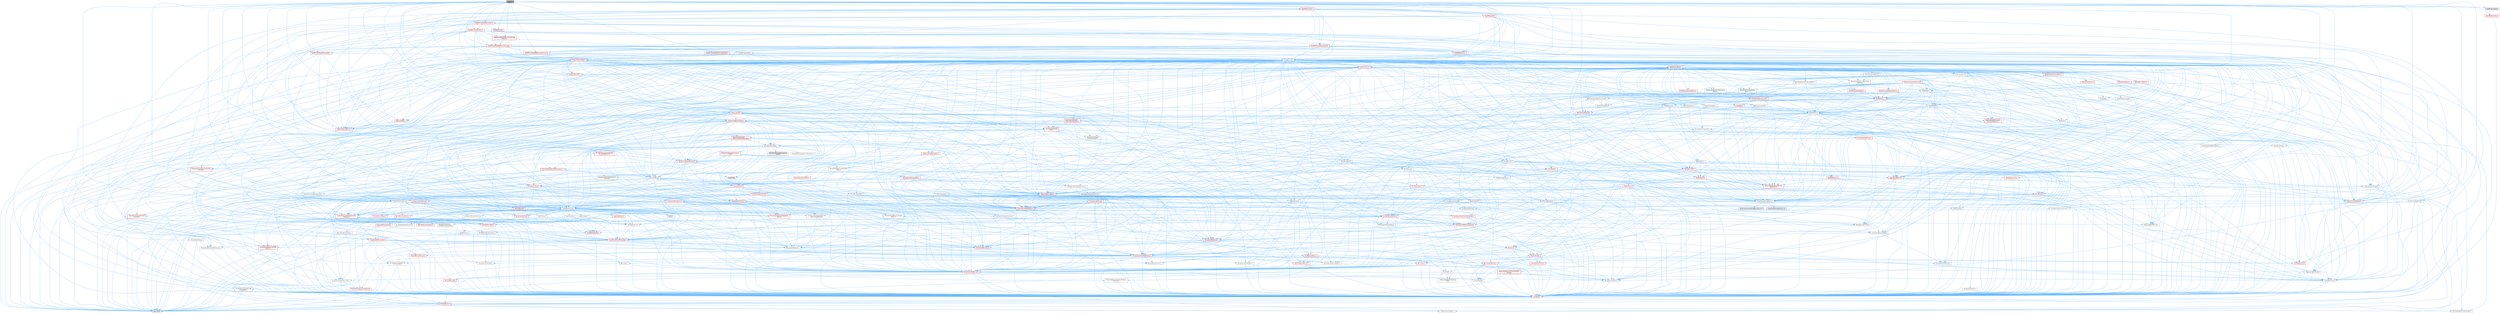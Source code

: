 digraph "RigVM.h"
{
 // INTERACTIVE_SVG=YES
 // LATEX_PDF_SIZE
  bgcolor="transparent";
  edge [fontname=Helvetica,fontsize=10,labelfontname=Helvetica,labelfontsize=10];
  node [fontname=Helvetica,fontsize=10,shape=box,height=0.2,width=0.4];
  Node1 [id="Node000001",label="RigVM.h",height=0.2,width=0.4,color="gray40", fillcolor="grey60", style="filled", fontcolor="black",tooltip=" "];
  Node1 -> Node2 [id="edge1_Node000001_Node000002",color="steelblue1",style="solid",tooltip=" "];
  Node2 [id="Node000002",label="Containers/Array.h",height=0.2,width=0.4,color="grey40", fillcolor="white", style="filled",URL="$df/dd0/Array_8h.html",tooltip=" "];
  Node2 -> Node3 [id="edge2_Node000002_Node000003",color="steelblue1",style="solid",tooltip=" "];
  Node3 [id="Node000003",label="CoreTypes.h",height=0.2,width=0.4,color="red", fillcolor="#FFF0F0", style="filled",URL="$dc/dec/CoreTypes_8h.html",tooltip=" "];
  Node3 -> Node4 [id="edge3_Node000003_Node000004",color="steelblue1",style="solid",tooltip=" "];
  Node4 [id="Node000004",label="HAL/Platform.h",height=0.2,width=0.4,color="red", fillcolor="#FFF0F0", style="filled",URL="$d9/dd0/Platform_8h.html",tooltip=" "];
  Node4 -> Node6 [id="edge4_Node000004_Node000006",color="steelblue1",style="solid",tooltip=" "];
  Node6 [id="Node000006",label="Misc/LargeWorldCoordinates.h",height=0.2,width=0.4,color="grey40", fillcolor="white", style="filled",URL="$d2/dcb/LargeWorldCoordinates_8h.html",tooltip=" "];
  Node4 -> Node7 [id="edge5_Node000004_Node000007",color="steelblue1",style="solid",tooltip=" "];
  Node7 [id="Node000007",label="type_traits",height=0.2,width=0.4,color="grey60", fillcolor="#E0E0E0", style="filled",tooltip=" "];
  Node4 -> Node8 [id="edge6_Node000004_Node000008",color="steelblue1",style="solid",tooltip=" "];
  Node8 [id="Node000008",label="PreprocessorHelpers.h",height=0.2,width=0.4,color="grey40", fillcolor="white", style="filled",URL="$db/ddb/PreprocessorHelpers_8h.html",tooltip=" "];
  Node2 -> Node17 [id="edge7_Node000002_Node000017",color="steelblue1",style="solid",tooltip=" "];
  Node17 [id="Node000017",label="Misc/AssertionMacros.h",height=0.2,width=0.4,color="red", fillcolor="#FFF0F0", style="filled",URL="$d0/dfa/AssertionMacros_8h.html",tooltip=" "];
  Node17 -> Node3 [id="edge8_Node000017_Node000003",color="steelblue1",style="solid",tooltip=" "];
  Node17 -> Node4 [id="edge9_Node000017_Node000004",color="steelblue1",style="solid",tooltip=" "];
  Node17 -> Node18 [id="edge10_Node000017_Node000018",color="steelblue1",style="solid",tooltip=" "];
  Node18 [id="Node000018",label="HAL/PlatformMisc.h",height=0.2,width=0.4,color="red", fillcolor="#FFF0F0", style="filled",URL="$d0/df5/PlatformMisc_8h.html",tooltip=" "];
  Node18 -> Node3 [id="edge11_Node000018_Node000003",color="steelblue1",style="solid",tooltip=" "];
  Node17 -> Node8 [id="edge12_Node000017_Node000008",color="steelblue1",style="solid",tooltip=" "];
  Node17 -> Node54 [id="edge13_Node000017_Node000054",color="steelblue1",style="solid",tooltip=" "];
  Node54 [id="Node000054",label="Templates/EnableIf.h",height=0.2,width=0.4,color="grey40", fillcolor="white", style="filled",URL="$d7/d60/EnableIf_8h.html",tooltip=" "];
  Node54 -> Node3 [id="edge14_Node000054_Node000003",color="steelblue1",style="solid",tooltip=" "];
  Node17 -> Node60 [id="edge15_Node000017_Node000060",color="steelblue1",style="solid",tooltip=" "];
  Node60 [id="Node000060",label="Misc/VarArgs.h",height=0.2,width=0.4,color="grey40", fillcolor="white", style="filled",URL="$d5/d6f/VarArgs_8h.html",tooltip=" "];
  Node60 -> Node3 [id="edge16_Node000060_Node000003",color="steelblue1",style="solid",tooltip=" "];
  Node2 -> Node68 [id="edge17_Node000002_Node000068",color="steelblue1",style="solid",tooltip=" "];
  Node68 [id="Node000068",label="Misc/IntrusiveUnsetOptional\lState.h",height=0.2,width=0.4,color="red", fillcolor="#FFF0F0", style="filled",URL="$d2/d0a/IntrusiveUnsetOptionalState_8h.html",tooltip=" "];
  Node2 -> Node70 [id="edge18_Node000002_Node000070",color="steelblue1",style="solid",tooltip=" "];
  Node70 [id="Node000070",label="Misc/ReverseIterate.h",height=0.2,width=0.4,color="red", fillcolor="#FFF0F0", style="filled",URL="$db/de3/ReverseIterate_8h.html",tooltip=" "];
  Node70 -> Node4 [id="edge19_Node000070_Node000004",color="steelblue1",style="solid",tooltip=" "];
  Node2 -> Node72 [id="edge20_Node000002_Node000072",color="steelblue1",style="solid",tooltip=" "];
  Node72 [id="Node000072",label="HAL/UnrealMemory.h",height=0.2,width=0.4,color="red", fillcolor="#FFF0F0", style="filled",URL="$d9/d96/UnrealMemory_8h.html",tooltip=" "];
  Node72 -> Node3 [id="edge21_Node000072_Node000003",color="steelblue1",style="solid",tooltip=" "];
  Node72 -> Node76 [id="edge22_Node000072_Node000076",color="steelblue1",style="solid",tooltip=" "];
  Node76 [id="Node000076",label="HAL/MemoryBase.h",height=0.2,width=0.4,color="red", fillcolor="#FFF0F0", style="filled",URL="$d6/d9f/MemoryBase_8h.html",tooltip=" "];
  Node76 -> Node3 [id="edge23_Node000076_Node000003",color="steelblue1",style="solid",tooltip=" "];
  Node76 -> Node47 [id="edge24_Node000076_Node000047",color="steelblue1",style="solid",tooltip=" "];
  Node47 [id="Node000047",label="HAL/PlatformAtomics.h",height=0.2,width=0.4,color="red", fillcolor="#FFF0F0", style="filled",URL="$d3/d36/PlatformAtomics_8h.html",tooltip=" "];
  Node47 -> Node3 [id="edge25_Node000047_Node000003",color="steelblue1",style="solid",tooltip=" "];
  Node76 -> Node30 [id="edge26_Node000076_Node000030",color="steelblue1",style="solid",tooltip=" "];
  Node30 [id="Node000030",label="HAL/PlatformCrt.h",height=0.2,width=0.4,color="red", fillcolor="#FFF0F0", style="filled",URL="$d8/d75/PlatformCrt_8h.html",tooltip=" "];
  Node76 -> Node77 [id="edge27_Node000076_Node000077",color="steelblue1",style="solid",tooltip=" "];
  Node77 [id="Node000077",label="Misc/Exec.h",height=0.2,width=0.4,color="grey40", fillcolor="white", style="filled",URL="$de/ddb/Exec_8h.html",tooltip=" "];
  Node77 -> Node3 [id="edge28_Node000077_Node000003",color="steelblue1",style="solid",tooltip=" "];
  Node77 -> Node17 [id="edge29_Node000077_Node000017",color="steelblue1",style="solid",tooltip=" "];
  Node76 -> Node78 [id="edge30_Node000076_Node000078",color="steelblue1",style="solid",tooltip=" "];
  Node78 [id="Node000078",label="Misc/OutputDevice.h",height=0.2,width=0.4,color="red", fillcolor="#FFF0F0", style="filled",URL="$d7/d32/OutputDevice_8h.html",tooltip=" "];
  Node78 -> Node25 [id="edge31_Node000078_Node000025",color="steelblue1",style="solid",tooltip=" "];
  Node25 [id="Node000025",label="CoreFwd.h",height=0.2,width=0.4,color="grey40", fillcolor="white", style="filled",URL="$d1/d1e/CoreFwd_8h.html",tooltip=" "];
  Node25 -> Node3 [id="edge32_Node000025_Node000003",color="steelblue1",style="solid",tooltip=" "];
  Node25 -> Node26 [id="edge33_Node000025_Node000026",color="steelblue1",style="solid",tooltip=" "];
  Node26 [id="Node000026",label="Containers/ContainersFwd.h",height=0.2,width=0.4,color="grey40", fillcolor="white", style="filled",URL="$d4/d0a/ContainersFwd_8h.html",tooltip=" "];
  Node26 -> Node4 [id="edge34_Node000026_Node000004",color="steelblue1",style="solid",tooltip=" "];
  Node26 -> Node3 [id="edge35_Node000026_Node000003",color="steelblue1",style="solid",tooltip=" "];
  Node26 -> Node23 [id="edge36_Node000026_Node000023",color="steelblue1",style="solid",tooltip=" "];
  Node23 [id="Node000023",label="Traits/IsContiguousContainer.h",height=0.2,width=0.4,color="red", fillcolor="#FFF0F0", style="filled",URL="$d5/d3c/IsContiguousContainer_8h.html",tooltip=" "];
  Node23 -> Node3 [id="edge37_Node000023_Node000003",color="steelblue1",style="solid",tooltip=" "];
  Node25 -> Node27 [id="edge38_Node000025_Node000027",color="steelblue1",style="solid",tooltip=" "];
  Node27 [id="Node000027",label="Math/MathFwd.h",height=0.2,width=0.4,color="grey40", fillcolor="white", style="filled",URL="$d2/d10/MathFwd_8h.html",tooltip=" "];
  Node27 -> Node4 [id="edge39_Node000027_Node000004",color="steelblue1",style="solid",tooltip=" "];
  Node25 -> Node28 [id="edge40_Node000025_Node000028",color="steelblue1",style="solid",tooltip=" "];
  Node28 [id="Node000028",label="UObject/UObjectHierarchy\lFwd.h",height=0.2,width=0.4,color="grey40", fillcolor="white", style="filled",URL="$d3/d13/UObjectHierarchyFwd_8h.html",tooltip=" "];
  Node78 -> Node3 [id="edge41_Node000078_Node000003",color="steelblue1",style="solid",tooltip=" "];
  Node78 -> Node79 [id="edge42_Node000078_Node000079",color="steelblue1",style="solid",tooltip=" "];
  Node79 [id="Node000079",label="Logging/LogVerbosity.h",height=0.2,width=0.4,color="grey40", fillcolor="white", style="filled",URL="$d2/d8f/LogVerbosity_8h.html",tooltip=" "];
  Node79 -> Node3 [id="edge43_Node000079_Node000003",color="steelblue1",style="solid",tooltip=" "];
  Node78 -> Node60 [id="edge44_Node000078_Node000060",color="steelblue1",style="solid",tooltip=" "];
  Node72 -> Node89 [id="edge45_Node000072_Node000089",color="steelblue1",style="solid",tooltip=" "];
  Node89 [id="Node000089",label="HAL/PlatformMemory.h",height=0.2,width=0.4,color="red", fillcolor="#FFF0F0", style="filled",URL="$de/d68/PlatformMemory_8h.html",tooltip=" "];
  Node89 -> Node3 [id="edge46_Node000089_Node000003",color="steelblue1",style="solid",tooltip=" "];
  Node72 -> Node92 [id="edge47_Node000072_Node000092",color="steelblue1",style="solid",tooltip=" "];
  Node92 [id="Node000092",label="Templates/IsPointer.h",height=0.2,width=0.4,color="grey40", fillcolor="white", style="filled",URL="$d7/d05/IsPointer_8h.html",tooltip=" "];
  Node92 -> Node3 [id="edge48_Node000092_Node000003",color="steelblue1",style="solid",tooltip=" "];
  Node2 -> Node93 [id="edge49_Node000002_Node000093",color="steelblue1",style="solid",tooltip=" "];
  Node93 [id="Node000093",label="Templates/UnrealTypeTraits.h",height=0.2,width=0.4,color="red", fillcolor="#FFF0F0", style="filled",URL="$d2/d2d/UnrealTypeTraits_8h.html",tooltip=" "];
  Node93 -> Node3 [id="edge50_Node000093_Node000003",color="steelblue1",style="solid",tooltip=" "];
  Node93 -> Node92 [id="edge51_Node000093_Node000092",color="steelblue1",style="solid",tooltip=" "];
  Node93 -> Node17 [id="edge52_Node000093_Node000017",color="steelblue1",style="solid",tooltip=" "];
  Node93 -> Node85 [id="edge53_Node000093_Node000085",color="steelblue1",style="solid",tooltip=" "];
  Node85 [id="Node000085",label="Templates/AndOrNot.h",height=0.2,width=0.4,color="grey40", fillcolor="white", style="filled",URL="$db/d0a/AndOrNot_8h.html",tooltip=" "];
  Node85 -> Node3 [id="edge54_Node000085_Node000003",color="steelblue1",style="solid",tooltip=" "];
  Node93 -> Node54 [id="edge55_Node000093_Node000054",color="steelblue1",style="solid",tooltip=" "];
  Node93 -> Node94 [id="edge56_Node000093_Node000094",color="steelblue1",style="solid",tooltip=" "];
  Node94 [id="Node000094",label="Templates/IsArithmetic.h",height=0.2,width=0.4,color="grey40", fillcolor="white", style="filled",URL="$d2/d5d/IsArithmetic_8h.html",tooltip=" "];
  Node94 -> Node3 [id="edge57_Node000094_Node000003",color="steelblue1",style="solid",tooltip=" "];
  Node93 -> Node96 [id="edge58_Node000093_Node000096",color="steelblue1",style="solid",tooltip=" "];
  Node96 [id="Node000096",label="Templates/IsPODType.h",height=0.2,width=0.4,color="grey40", fillcolor="white", style="filled",URL="$d7/db1/IsPODType_8h.html",tooltip=" "];
  Node96 -> Node3 [id="edge59_Node000096_Node000003",color="steelblue1",style="solid",tooltip=" "];
  Node93 -> Node97 [id="edge60_Node000093_Node000097",color="steelblue1",style="solid",tooltip=" "];
  Node97 [id="Node000097",label="Templates/IsUECoreType.h",height=0.2,width=0.4,color="grey40", fillcolor="white", style="filled",URL="$d1/db8/IsUECoreType_8h.html",tooltip=" "];
  Node97 -> Node3 [id="edge61_Node000097_Node000003",color="steelblue1",style="solid",tooltip=" "];
  Node97 -> Node7 [id="edge62_Node000097_Node000007",color="steelblue1",style="solid",tooltip=" "];
  Node93 -> Node86 [id="edge63_Node000093_Node000086",color="steelblue1",style="solid",tooltip=" "];
  Node86 [id="Node000086",label="Templates/IsTriviallyCopy\lConstructible.h",height=0.2,width=0.4,color="grey40", fillcolor="white", style="filled",URL="$d3/d78/IsTriviallyCopyConstructible_8h.html",tooltip=" "];
  Node86 -> Node3 [id="edge64_Node000086_Node000003",color="steelblue1",style="solid",tooltip=" "];
  Node86 -> Node7 [id="edge65_Node000086_Node000007",color="steelblue1",style="solid",tooltip=" "];
  Node2 -> Node98 [id="edge66_Node000002_Node000098",color="steelblue1",style="solid",tooltip=" "];
  Node98 [id="Node000098",label="Templates/UnrealTemplate.h",height=0.2,width=0.4,color="red", fillcolor="#FFF0F0", style="filled",URL="$d4/d24/UnrealTemplate_8h.html",tooltip=" "];
  Node98 -> Node3 [id="edge67_Node000098_Node000003",color="steelblue1",style="solid",tooltip=" "];
  Node98 -> Node92 [id="edge68_Node000098_Node000092",color="steelblue1",style="solid",tooltip=" "];
  Node98 -> Node72 [id="edge69_Node000098_Node000072",color="steelblue1",style="solid",tooltip=" "];
  Node98 -> Node93 [id="edge70_Node000098_Node000093",color="steelblue1",style="solid",tooltip=" "];
  Node98 -> Node101 [id="edge71_Node000098_Node000101",color="steelblue1",style="solid",tooltip=" "];
  Node101 [id="Node000101",label="Templates/RemoveReference.h",height=0.2,width=0.4,color="grey40", fillcolor="white", style="filled",URL="$da/dbe/RemoveReference_8h.html",tooltip=" "];
  Node101 -> Node3 [id="edge72_Node000101_Node000003",color="steelblue1",style="solid",tooltip=" "];
  Node98 -> Node62 [id="edge73_Node000098_Node000062",color="steelblue1",style="solid",tooltip=" "];
  Node62 [id="Node000062",label="Templates/Requires.h",height=0.2,width=0.4,color="grey40", fillcolor="white", style="filled",URL="$dc/d96/Requires_8h.html",tooltip=" "];
  Node62 -> Node54 [id="edge74_Node000062_Node000054",color="steelblue1",style="solid",tooltip=" "];
  Node62 -> Node7 [id="edge75_Node000062_Node000007",color="steelblue1",style="solid",tooltip=" "];
  Node98 -> Node102 [id="edge76_Node000098_Node000102",color="steelblue1",style="solid",tooltip=" "];
  Node102 [id="Node000102",label="Templates/TypeCompatible\lBytes.h",height=0.2,width=0.4,color="red", fillcolor="#FFF0F0", style="filled",URL="$df/d0a/TypeCompatibleBytes_8h.html",tooltip=" "];
  Node102 -> Node3 [id="edge77_Node000102_Node000003",color="steelblue1",style="solid",tooltip=" "];
  Node102 -> Node7 [id="edge78_Node000102_Node000007",color="steelblue1",style="solid",tooltip=" "];
  Node98 -> Node23 [id="edge79_Node000098_Node000023",color="steelblue1",style="solid",tooltip=" "];
  Node98 -> Node7 [id="edge80_Node000098_Node000007",color="steelblue1",style="solid",tooltip=" "];
  Node2 -> Node104 [id="edge81_Node000002_Node000104",color="steelblue1",style="solid",tooltip=" "];
  Node104 [id="Node000104",label="Containers/AllowShrinking.h",height=0.2,width=0.4,color="grey40", fillcolor="white", style="filled",URL="$d7/d1a/AllowShrinking_8h.html",tooltip=" "];
  Node104 -> Node3 [id="edge82_Node000104_Node000003",color="steelblue1",style="solid",tooltip=" "];
  Node2 -> Node105 [id="edge83_Node000002_Node000105",color="steelblue1",style="solid",tooltip=" "];
  Node105 [id="Node000105",label="Containers/ContainerAllocation\lPolicies.h",height=0.2,width=0.4,color="red", fillcolor="#FFF0F0", style="filled",URL="$d7/dff/ContainerAllocationPolicies_8h.html",tooltip=" "];
  Node105 -> Node3 [id="edge84_Node000105_Node000003",color="steelblue1",style="solid",tooltip=" "];
  Node105 -> Node105 [id="edge85_Node000105_Node000105",color="steelblue1",style="solid",tooltip=" "];
  Node105 -> Node107 [id="edge86_Node000105_Node000107",color="steelblue1",style="solid",tooltip=" "];
  Node107 [id="Node000107",label="HAL/PlatformMath.h",height=0.2,width=0.4,color="red", fillcolor="#FFF0F0", style="filled",URL="$dc/d53/PlatformMath_8h.html",tooltip=" "];
  Node107 -> Node3 [id="edge87_Node000107_Node000003",color="steelblue1",style="solid",tooltip=" "];
  Node105 -> Node72 [id="edge88_Node000105_Node000072",color="steelblue1",style="solid",tooltip=" "];
  Node105 -> Node40 [id="edge89_Node000105_Node000040",color="steelblue1",style="solid",tooltip=" "];
  Node40 [id="Node000040",label="Math/NumericLimits.h",height=0.2,width=0.4,color="grey40", fillcolor="white", style="filled",URL="$df/d1b/NumericLimits_8h.html",tooltip=" "];
  Node40 -> Node3 [id="edge90_Node000040_Node000003",color="steelblue1",style="solid",tooltip=" "];
  Node105 -> Node17 [id="edge91_Node000105_Node000017",color="steelblue1",style="solid",tooltip=" "];
  Node105 -> Node116 [id="edge92_Node000105_Node000116",color="steelblue1",style="solid",tooltip=" "];
  Node116 [id="Node000116",label="Templates/MemoryOps.h",height=0.2,width=0.4,color="red", fillcolor="#FFF0F0", style="filled",URL="$db/dea/MemoryOps_8h.html",tooltip=" "];
  Node116 -> Node3 [id="edge93_Node000116_Node000003",color="steelblue1",style="solid",tooltip=" "];
  Node116 -> Node72 [id="edge94_Node000116_Node000072",color="steelblue1",style="solid",tooltip=" "];
  Node116 -> Node87 [id="edge95_Node000116_Node000087",color="steelblue1",style="solid",tooltip=" "];
  Node87 [id="Node000087",label="Templates/IsTriviallyCopy\lAssignable.h",height=0.2,width=0.4,color="grey40", fillcolor="white", style="filled",URL="$d2/df2/IsTriviallyCopyAssignable_8h.html",tooltip=" "];
  Node87 -> Node3 [id="edge96_Node000087_Node000003",color="steelblue1",style="solid",tooltip=" "];
  Node87 -> Node7 [id="edge97_Node000087_Node000007",color="steelblue1",style="solid",tooltip=" "];
  Node116 -> Node86 [id="edge98_Node000116_Node000086",color="steelblue1",style="solid",tooltip=" "];
  Node116 -> Node62 [id="edge99_Node000116_Node000062",color="steelblue1",style="solid",tooltip=" "];
  Node116 -> Node93 [id="edge100_Node000116_Node000093",color="steelblue1",style="solid",tooltip=" "];
  Node116 -> Node7 [id="edge101_Node000116_Node000007",color="steelblue1",style="solid",tooltip=" "];
  Node105 -> Node102 [id="edge102_Node000105_Node000102",color="steelblue1",style="solid",tooltip=" "];
  Node105 -> Node7 [id="edge103_Node000105_Node000007",color="steelblue1",style="solid",tooltip=" "];
  Node2 -> Node117 [id="edge104_Node000002_Node000117",color="steelblue1",style="solid",tooltip=" "];
  Node117 [id="Node000117",label="Containers/ContainerElement\lTypeCompatibility.h",height=0.2,width=0.4,color="grey40", fillcolor="white", style="filled",URL="$df/ddf/ContainerElementTypeCompatibility_8h.html",tooltip=" "];
  Node117 -> Node3 [id="edge105_Node000117_Node000003",color="steelblue1",style="solid",tooltip=" "];
  Node117 -> Node93 [id="edge106_Node000117_Node000093",color="steelblue1",style="solid",tooltip=" "];
  Node2 -> Node118 [id="edge107_Node000002_Node000118",color="steelblue1",style="solid",tooltip=" "];
  Node118 [id="Node000118",label="Serialization/Archive.h",height=0.2,width=0.4,color="red", fillcolor="#FFF0F0", style="filled",URL="$d7/d3b/Archive_8h.html",tooltip=" "];
  Node118 -> Node25 [id="edge108_Node000118_Node000025",color="steelblue1",style="solid",tooltip=" "];
  Node118 -> Node3 [id="edge109_Node000118_Node000003",color="steelblue1",style="solid",tooltip=" "];
  Node118 -> Node119 [id="edge110_Node000118_Node000119",color="steelblue1",style="solid",tooltip=" "];
  Node119 [id="Node000119",label="HAL/PlatformProperties.h",height=0.2,width=0.4,color="red", fillcolor="#FFF0F0", style="filled",URL="$d9/db0/PlatformProperties_8h.html",tooltip=" "];
  Node119 -> Node3 [id="edge111_Node000119_Node000003",color="steelblue1",style="solid",tooltip=" "];
  Node118 -> Node122 [id="edge112_Node000118_Node000122",color="steelblue1",style="solid",tooltip=" "];
  Node122 [id="Node000122",label="Internationalization\l/TextNamespaceFwd.h",height=0.2,width=0.4,color="grey40", fillcolor="white", style="filled",URL="$d8/d97/TextNamespaceFwd_8h.html",tooltip=" "];
  Node122 -> Node3 [id="edge113_Node000122_Node000003",color="steelblue1",style="solid",tooltip=" "];
  Node118 -> Node27 [id="edge114_Node000118_Node000027",color="steelblue1",style="solid",tooltip=" "];
  Node118 -> Node17 [id="edge115_Node000118_Node000017",color="steelblue1",style="solid",tooltip=" "];
  Node118 -> Node123 [id="edge116_Node000118_Node000123",color="steelblue1",style="solid",tooltip=" "];
  Node123 [id="Node000123",label="Misc/EngineVersionBase.h",height=0.2,width=0.4,color="grey40", fillcolor="white", style="filled",URL="$d5/d2b/EngineVersionBase_8h.html",tooltip=" "];
  Node123 -> Node3 [id="edge117_Node000123_Node000003",color="steelblue1",style="solid",tooltip=" "];
  Node118 -> Node60 [id="edge118_Node000118_Node000060",color="steelblue1",style="solid",tooltip=" "];
  Node118 -> Node54 [id="edge119_Node000118_Node000054",color="steelblue1",style="solid",tooltip=" "];
  Node118 -> Node126 [id="edge120_Node000118_Node000126",color="steelblue1",style="solid",tooltip=" "];
  Node126 [id="Node000126",label="Templates/IsEnumClass.h",height=0.2,width=0.4,color="grey40", fillcolor="white", style="filled",URL="$d7/d15/IsEnumClass_8h.html",tooltip=" "];
  Node126 -> Node3 [id="edge121_Node000126_Node000003",color="steelblue1",style="solid",tooltip=" "];
  Node126 -> Node85 [id="edge122_Node000126_Node000085",color="steelblue1",style="solid",tooltip=" "];
  Node118 -> Node98 [id="edge123_Node000118_Node000098",color="steelblue1",style="solid",tooltip=" "];
  Node118 -> Node127 [id="edge124_Node000118_Node000127",color="steelblue1",style="solid",tooltip=" "];
  Node127 [id="Node000127",label="UObject/ObjectVersion.h",height=0.2,width=0.4,color="grey40", fillcolor="white", style="filled",URL="$da/d63/ObjectVersion_8h.html",tooltip=" "];
  Node127 -> Node3 [id="edge125_Node000127_Node000003",color="steelblue1",style="solid",tooltip=" "];
  Node2 -> Node128 [id="edge126_Node000002_Node000128",color="steelblue1",style="solid",tooltip=" "];
  Node128 [id="Node000128",label="Serialization/MemoryImage\lWriter.h",height=0.2,width=0.4,color="grey40", fillcolor="white", style="filled",URL="$d0/d08/MemoryImageWriter_8h.html",tooltip=" "];
  Node128 -> Node3 [id="edge127_Node000128_Node000003",color="steelblue1",style="solid",tooltip=" "];
  Node128 -> Node129 [id="edge128_Node000128_Node000129",color="steelblue1",style="solid",tooltip=" "];
  Node129 [id="Node000129",label="Serialization/MemoryLayout.h",height=0.2,width=0.4,color="red", fillcolor="#FFF0F0", style="filled",URL="$d7/d66/MemoryLayout_8h.html",tooltip=" "];
  Node129 -> Node132 [id="edge129_Node000129_Node000132",color="steelblue1",style="solid",tooltip=" "];
  Node132 [id="Node000132",label="Containers/EnumAsByte.h",height=0.2,width=0.4,color="grey40", fillcolor="white", style="filled",URL="$d6/d9a/EnumAsByte_8h.html",tooltip=" "];
  Node132 -> Node3 [id="edge130_Node000132_Node000003",color="steelblue1",style="solid",tooltip=" "];
  Node132 -> Node96 [id="edge131_Node000132_Node000096",color="steelblue1",style="solid",tooltip=" "];
  Node132 -> Node133 [id="edge132_Node000132_Node000133",color="steelblue1",style="solid",tooltip=" "];
  Node133 [id="Node000133",label="Templates/TypeHash.h",height=0.2,width=0.4,color="red", fillcolor="#FFF0F0", style="filled",URL="$d1/d62/TypeHash_8h.html",tooltip=" "];
  Node133 -> Node3 [id="edge133_Node000133_Node000003",color="steelblue1",style="solid",tooltip=" "];
  Node133 -> Node62 [id="edge134_Node000133_Node000062",color="steelblue1",style="solid",tooltip=" "];
  Node133 -> Node134 [id="edge135_Node000133_Node000134",color="steelblue1",style="solid",tooltip=" "];
  Node134 [id="Node000134",label="Misc/Crc.h",height=0.2,width=0.4,color="red", fillcolor="#FFF0F0", style="filled",URL="$d4/dd2/Crc_8h.html",tooltip=" "];
  Node134 -> Node3 [id="edge136_Node000134_Node000003",color="steelblue1",style="solid",tooltip=" "];
  Node134 -> Node74 [id="edge137_Node000134_Node000074",color="steelblue1",style="solid",tooltip=" "];
  Node74 [id="Node000074",label="HAL/PlatformString.h",height=0.2,width=0.4,color="red", fillcolor="#FFF0F0", style="filled",URL="$db/db5/PlatformString_8h.html",tooltip=" "];
  Node74 -> Node3 [id="edge138_Node000074_Node000003",color="steelblue1",style="solid",tooltip=" "];
  Node134 -> Node17 [id="edge139_Node000134_Node000017",color="steelblue1",style="solid",tooltip=" "];
  Node134 -> Node135 [id="edge140_Node000134_Node000135",color="steelblue1",style="solid",tooltip=" "];
  Node135 [id="Node000135",label="Misc/CString.h",height=0.2,width=0.4,color="red", fillcolor="#FFF0F0", style="filled",URL="$d2/d49/CString_8h.html",tooltip=" "];
  Node135 -> Node3 [id="edge141_Node000135_Node000003",color="steelblue1",style="solid",tooltip=" "];
  Node135 -> Node30 [id="edge142_Node000135_Node000030",color="steelblue1",style="solid",tooltip=" "];
  Node135 -> Node74 [id="edge143_Node000135_Node000074",color="steelblue1",style="solid",tooltip=" "];
  Node135 -> Node17 [id="edge144_Node000135_Node000017",color="steelblue1",style="solid",tooltip=" "];
  Node135 -> Node136 [id="edge145_Node000135_Node000136",color="steelblue1",style="solid",tooltip=" "];
  Node136 [id="Node000136",label="Misc/Char.h",height=0.2,width=0.4,color="red", fillcolor="#FFF0F0", style="filled",URL="$d0/d58/Char_8h.html",tooltip=" "];
  Node136 -> Node3 [id="edge146_Node000136_Node000003",color="steelblue1",style="solid",tooltip=" "];
  Node136 -> Node7 [id="edge147_Node000136_Node000007",color="steelblue1",style="solid",tooltip=" "];
  Node135 -> Node60 [id="edge148_Node000135_Node000060",color="steelblue1",style="solid",tooltip=" "];
  Node134 -> Node136 [id="edge149_Node000134_Node000136",color="steelblue1",style="solid",tooltip=" "];
  Node134 -> Node93 [id="edge150_Node000134_Node000093",color="steelblue1",style="solid",tooltip=" "];
  Node133 -> Node7 [id="edge151_Node000133_Node000007",color="steelblue1",style="solid",tooltip=" "];
  Node129 -> Node72 [id="edge152_Node000129_Node000072",color="steelblue1",style="solid",tooltip=" "];
  Node129 -> Node54 [id="edge153_Node000129_Node000054",color="steelblue1",style="solid",tooltip=" "];
  Node129 -> Node98 [id="edge154_Node000129_Node000098",color="steelblue1",style="solid",tooltip=" "];
  Node2 -> Node142 [id="edge155_Node000002_Node000142",color="steelblue1",style="solid",tooltip=" "];
  Node142 [id="Node000142",label="Algo/Heapify.h",height=0.2,width=0.4,color="grey40", fillcolor="white", style="filled",URL="$d0/d2a/Heapify_8h.html",tooltip=" "];
  Node142 -> Node143 [id="edge156_Node000142_Node000143",color="steelblue1",style="solid",tooltip=" "];
  Node143 [id="Node000143",label="Algo/Impl/BinaryHeap.h",height=0.2,width=0.4,color="red", fillcolor="#FFF0F0", style="filled",URL="$d7/da3/Algo_2Impl_2BinaryHeap_8h.html",tooltip=" "];
  Node143 -> Node144 [id="edge157_Node000143_Node000144",color="steelblue1",style="solid",tooltip=" "];
  Node144 [id="Node000144",label="Templates/Invoke.h",height=0.2,width=0.4,color="red", fillcolor="#FFF0F0", style="filled",URL="$d7/deb/Invoke_8h.html",tooltip=" "];
  Node144 -> Node3 [id="edge158_Node000144_Node000003",color="steelblue1",style="solid",tooltip=" "];
  Node144 -> Node98 [id="edge159_Node000144_Node000098",color="steelblue1",style="solid",tooltip=" "];
  Node144 -> Node7 [id="edge160_Node000144_Node000007",color="steelblue1",style="solid",tooltip=" "];
  Node143 -> Node7 [id="edge161_Node000143_Node000007",color="steelblue1",style="solid",tooltip=" "];
  Node142 -> Node148 [id="edge162_Node000142_Node000148",color="steelblue1",style="solid",tooltip=" "];
  Node148 [id="Node000148",label="Templates/IdentityFunctor.h",height=0.2,width=0.4,color="grey40", fillcolor="white", style="filled",URL="$d7/d2e/IdentityFunctor_8h.html",tooltip=" "];
  Node148 -> Node4 [id="edge163_Node000148_Node000004",color="steelblue1",style="solid",tooltip=" "];
  Node142 -> Node144 [id="edge164_Node000142_Node000144",color="steelblue1",style="solid",tooltip=" "];
  Node142 -> Node149 [id="edge165_Node000142_Node000149",color="steelblue1",style="solid",tooltip=" "];
  Node149 [id="Node000149",label="Templates/Less.h",height=0.2,width=0.4,color="grey40", fillcolor="white", style="filled",URL="$de/dc8/Less_8h.html",tooltip=" "];
  Node149 -> Node3 [id="edge166_Node000149_Node000003",color="steelblue1",style="solid",tooltip=" "];
  Node149 -> Node98 [id="edge167_Node000149_Node000098",color="steelblue1",style="solid",tooltip=" "];
  Node142 -> Node98 [id="edge168_Node000142_Node000098",color="steelblue1",style="solid",tooltip=" "];
  Node2 -> Node150 [id="edge169_Node000002_Node000150",color="steelblue1",style="solid",tooltip=" "];
  Node150 [id="Node000150",label="Algo/HeapSort.h",height=0.2,width=0.4,color="grey40", fillcolor="white", style="filled",URL="$d3/d92/HeapSort_8h.html",tooltip=" "];
  Node150 -> Node143 [id="edge170_Node000150_Node000143",color="steelblue1",style="solid",tooltip=" "];
  Node150 -> Node148 [id="edge171_Node000150_Node000148",color="steelblue1",style="solid",tooltip=" "];
  Node150 -> Node149 [id="edge172_Node000150_Node000149",color="steelblue1",style="solid",tooltip=" "];
  Node150 -> Node98 [id="edge173_Node000150_Node000098",color="steelblue1",style="solid",tooltip=" "];
  Node2 -> Node151 [id="edge174_Node000002_Node000151",color="steelblue1",style="solid",tooltip=" "];
  Node151 [id="Node000151",label="Algo/IsHeap.h",height=0.2,width=0.4,color="grey40", fillcolor="white", style="filled",URL="$de/d32/IsHeap_8h.html",tooltip=" "];
  Node151 -> Node143 [id="edge175_Node000151_Node000143",color="steelblue1",style="solid",tooltip=" "];
  Node151 -> Node148 [id="edge176_Node000151_Node000148",color="steelblue1",style="solid",tooltip=" "];
  Node151 -> Node144 [id="edge177_Node000151_Node000144",color="steelblue1",style="solid",tooltip=" "];
  Node151 -> Node149 [id="edge178_Node000151_Node000149",color="steelblue1",style="solid",tooltip=" "];
  Node151 -> Node98 [id="edge179_Node000151_Node000098",color="steelblue1",style="solid",tooltip=" "];
  Node2 -> Node143 [id="edge180_Node000002_Node000143",color="steelblue1",style="solid",tooltip=" "];
  Node2 -> Node152 [id="edge181_Node000002_Node000152",color="steelblue1",style="solid",tooltip=" "];
  Node152 [id="Node000152",label="Algo/StableSort.h",height=0.2,width=0.4,color="red", fillcolor="#FFF0F0", style="filled",URL="$d7/d3c/StableSort_8h.html",tooltip=" "];
  Node152 -> Node148 [id="edge182_Node000152_Node000148",color="steelblue1",style="solid",tooltip=" "];
  Node152 -> Node144 [id="edge183_Node000152_Node000144",color="steelblue1",style="solid",tooltip=" "];
  Node152 -> Node149 [id="edge184_Node000152_Node000149",color="steelblue1",style="solid",tooltip=" "];
  Node152 -> Node98 [id="edge185_Node000152_Node000098",color="steelblue1",style="solid",tooltip=" "];
  Node2 -> Node155 [id="edge186_Node000002_Node000155",color="steelblue1",style="solid",tooltip=" "];
  Node155 [id="Node000155",label="Concepts/GetTypeHashable.h",height=0.2,width=0.4,color="grey40", fillcolor="white", style="filled",URL="$d3/da2/GetTypeHashable_8h.html",tooltip=" "];
  Node155 -> Node3 [id="edge187_Node000155_Node000003",color="steelblue1",style="solid",tooltip=" "];
  Node155 -> Node133 [id="edge188_Node000155_Node000133",color="steelblue1",style="solid",tooltip=" "];
  Node2 -> Node148 [id="edge189_Node000002_Node000148",color="steelblue1",style="solid",tooltip=" "];
  Node2 -> Node144 [id="edge190_Node000002_Node000144",color="steelblue1",style="solid",tooltip=" "];
  Node2 -> Node149 [id="edge191_Node000002_Node000149",color="steelblue1",style="solid",tooltip=" "];
  Node2 -> Node156 [id="edge192_Node000002_Node000156",color="steelblue1",style="solid",tooltip=" "];
  Node156 [id="Node000156",label="Templates/LosesQualifiers\lFromTo.h",height=0.2,width=0.4,color="red", fillcolor="#FFF0F0", style="filled",URL="$d2/db3/LosesQualifiersFromTo_8h.html",tooltip=" "];
  Node156 -> Node7 [id="edge193_Node000156_Node000007",color="steelblue1",style="solid",tooltip=" "];
  Node2 -> Node62 [id="edge194_Node000002_Node000062",color="steelblue1",style="solid",tooltip=" "];
  Node2 -> Node157 [id="edge195_Node000002_Node000157",color="steelblue1",style="solid",tooltip=" "];
  Node157 [id="Node000157",label="Templates/Sorting.h",height=0.2,width=0.4,color="red", fillcolor="#FFF0F0", style="filled",URL="$d3/d9e/Sorting_8h.html",tooltip=" "];
  Node157 -> Node3 [id="edge196_Node000157_Node000003",color="steelblue1",style="solid",tooltip=" "];
  Node157 -> Node107 [id="edge197_Node000157_Node000107",color="steelblue1",style="solid",tooltip=" "];
  Node157 -> Node149 [id="edge198_Node000157_Node000149",color="steelblue1",style="solid",tooltip=" "];
  Node2 -> Node161 [id="edge199_Node000002_Node000161",color="steelblue1",style="solid",tooltip=" "];
  Node161 [id="Node000161",label="Templates/AlignmentTemplates.h",height=0.2,width=0.4,color="red", fillcolor="#FFF0F0", style="filled",URL="$dd/d32/AlignmentTemplates_8h.html",tooltip=" "];
  Node161 -> Node3 [id="edge200_Node000161_Node000003",color="steelblue1",style="solid",tooltip=" "];
  Node161 -> Node92 [id="edge201_Node000161_Node000092",color="steelblue1",style="solid",tooltip=" "];
  Node2 -> Node21 [id="edge202_Node000002_Node000021",color="steelblue1",style="solid",tooltip=" "];
  Node21 [id="Node000021",label="Traits/ElementType.h",height=0.2,width=0.4,color="red", fillcolor="#FFF0F0", style="filled",URL="$d5/d4f/ElementType_8h.html",tooltip=" "];
  Node21 -> Node4 [id="edge203_Node000021_Node000004",color="steelblue1",style="solid",tooltip=" "];
  Node21 -> Node7 [id="edge204_Node000021_Node000007",color="steelblue1",style="solid",tooltip=" "];
  Node2 -> Node113 [id="edge205_Node000002_Node000113",color="steelblue1",style="solid",tooltip=" "];
  Node113 [id="Node000113",label="limits",height=0.2,width=0.4,color="grey60", fillcolor="#E0E0E0", style="filled",tooltip=" "];
  Node2 -> Node7 [id="edge206_Node000002_Node000007",color="steelblue1",style="solid",tooltip=" "];
  Node1 -> Node162 [id="edge207_Node000001_Node000162",color="steelblue1",style="solid",tooltip=" "];
  Node162 [id="Node000162",label="Containers/ArrayView.h",height=0.2,width=0.4,color="grey40", fillcolor="white", style="filled",URL="$d7/df4/ArrayView_8h.html",tooltip=" "];
  Node162 -> Node3 [id="edge208_Node000162_Node000003",color="steelblue1",style="solid",tooltip=" "];
  Node162 -> Node26 [id="edge209_Node000162_Node000026",color="steelblue1",style="solid",tooltip=" "];
  Node162 -> Node17 [id="edge210_Node000162_Node000017",color="steelblue1",style="solid",tooltip=" "];
  Node162 -> Node70 [id="edge211_Node000162_Node000070",color="steelblue1",style="solid",tooltip=" "];
  Node162 -> Node68 [id="edge212_Node000162_Node000068",color="steelblue1",style="solid",tooltip=" "];
  Node162 -> Node144 [id="edge213_Node000162_Node000144",color="steelblue1",style="solid",tooltip=" "];
  Node162 -> Node93 [id="edge214_Node000162_Node000093",color="steelblue1",style="solid",tooltip=" "];
  Node162 -> Node21 [id="edge215_Node000162_Node000021",color="steelblue1",style="solid",tooltip=" "];
  Node162 -> Node2 [id="edge216_Node000162_Node000002",color="steelblue1",style="solid",tooltip=" "];
  Node162 -> Node160 [id="edge217_Node000162_Node000160",color="steelblue1",style="solid",tooltip=" "];
  Node160 [id="Node000160",label="Math/UnrealMathUtility.h",height=0.2,width=0.4,color="red", fillcolor="#FFF0F0", style="filled",URL="$db/db8/UnrealMathUtility_8h.html",tooltip=" "];
  Node160 -> Node3 [id="edge218_Node000160_Node000003",color="steelblue1",style="solid",tooltip=" "];
  Node160 -> Node17 [id="edge219_Node000160_Node000017",color="steelblue1",style="solid",tooltip=" "];
  Node160 -> Node107 [id="edge220_Node000160_Node000107",color="steelblue1",style="solid",tooltip=" "];
  Node160 -> Node27 [id="edge221_Node000160_Node000027",color="steelblue1",style="solid",tooltip=" "];
  Node160 -> Node62 [id="edge222_Node000160_Node000062",color="steelblue1",style="solid",tooltip=" "];
  Node162 -> Node7 [id="edge223_Node000162_Node000007",color="steelblue1",style="solid",tooltip=" "];
  Node1 -> Node163 [id="edge224_Node000001_Node000163",color="steelblue1",style="solid",tooltip=" "];
  Node163 [id="Node000163",label="Containers/Map.h",height=0.2,width=0.4,color="grey40", fillcolor="white", style="filled",URL="$df/d79/Map_8h.html",tooltip=" "];
  Node163 -> Node3 [id="edge225_Node000163_Node000003",color="steelblue1",style="solid",tooltip=" "];
  Node163 -> Node164 [id="edge226_Node000163_Node000164",color="steelblue1",style="solid",tooltip=" "];
  Node164 [id="Node000164",label="Algo/Reverse.h",height=0.2,width=0.4,color="grey40", fillcolor="white", style="filled",URL="$d5/d93/Reverse_8h.html",tooltip=" "];
  Node164 -> Node3 [id="edge227_Node000164_Node000003",color="steelblue1",style="solid",tooltip=" "];
  Node164 -> Node98 [id="edge228_Node000164_Node000098",color="steelblue1",style="solid",tooltip=" "];
  Node163 -> Node117 [id="edge229_Node000163_Node000117",color="steelblue1",style="solid",tooltip=" "];
  Node163 -> Node165 [id="edge230_Node000163_Node000165",color="steelblue1",style="solid",tooltip=" "];
  Node165 [id="Node000165",label="Containers/Set.h",height=0.2,width=0.4,color="red", fillcolor="#FFF0F0", style="filled",URL="$d4/d45/Set_8h.html",tooltip=" "];
  Node165 -> Node105 [id="edge231_Node000165_Node000105",color="steelblue1",style="solid",tooltip=" "];
  Node165 -> Node117 [id="edge232_Node000165_Node000117",color="steelblue1",style="solid",tooltip=" "];
  Node165 -> Node167 [id="edge233_Node000165_Node000167",color="steelblue1",style="solid",tooltip=" "];
  Node167 [id="Node000167",label="Containers/SparseArray.h",height=0.2,width=0.4,color="red", fillcolor="#FFF0F0", style="filled",URL="$d5/dbf/SparseArray_8h.html",tooltip=" "];
  Node167 -> Node3 [id="edge234_Node000167_Node000003",color="steelblue1",style="solid",tooltip=" "];
  Node167 -> Node17 [id="edge235_Node000167_Node000017",color="steelblue1",style="solid",tooltip=" "];
  Node167 -> Node72 [id="edge236_Node000167_Node000072",color="steelblue1",style="solid",tooltip=" "];
  Node167 -> Node93 [id="edge237_Node000167_Node000093",color="steelblue1",style="solid",tooltip=" "];
  Node167 -> Node98 [id="edge238_Node000167_Node000098",color="steelblue1",style="solid",tooltip=" "];
  Node167 -> Node105 [id="edge239_Node000167_Node000105",color="steelblue1",style="solid",tooltip=" "];
  Node167 -> Node149 [id="edge240_Node000167_Node000149",color="steelblue1",style="solid",tooltip=" "];
  Node167 -> Node2 [id="edge241_Node000167_Node000002",color="steelblue1",style="solid",tooltip=" "];
  Node167 -> Node160 [id="edge242_Node000167_Node000160",color="steelblue1",style="solid",tooltip=" "];
  Node167 -> Node168 [id="edge243_Node000167_Node000168",color="steelblue1",style="solid",tooltip=" "];
  Node168 [id="Node000168",label="Containers/ScriptArray.h",height=0.2,width=0.4,color="red", fillcolor="#FFF0F0", style="filled",URL="$dc/daf/ScriptArray_8h.html",tooltip=" "];
  Node168 -> Node3 [id="edge244_Node000168_Node000003",color="steelblue1",style="solid",tooltip=" "];
  Node168 -> Node17 [id="edge245_Node000168_Node000017",color="steelblue1",style="solid",tooltip=" "];
  Node168 -> Node72 [id="edge246_Node000168_Node000072",color="steelblue1",style="solid",tooltip=" "];
  Node168 -> Node104 [id="edge247_Node000168_Node000104",color="steelblue1",style="solid",tooltip=" "];
  Node168 -> Node105 [id="edge248_Node000168_Node000105",color="steelblue1",style="solid",tooltip=" "];
  Node168 -> Node2 [id="edge249_Node000168_Node000002",color="steelblue1",style="solid",tooltip=" "];
  Node167 -> Node169 [id="edge250_Node000167_Node000169",color="steelblue1",style="solid",tooltip=" "];
  Node169 [id="Node000169",label="Containers/BitArray.h",height=0.2,width=0.4,color="red", fillcolor="#FFF0F0", style="filled",URL="$d1/de4/BitArray_8h.html",tooltip=" "];
  Node169 -> Node105 [id="edge251_Node000169_Node000105",color="steelblue1",style="solid",tooltip=" "];
  Node169 -> Node3 [id="edge252_Node000169_Node000003",color="steelblue1",style="solid",tooltip=" "];
  Node169 -> Node47 [id="edge253_Node000169_Node000047",color="steelblue1",style="solid",tooltip=" "];
  Node169 -> Node72 [id="edge254_Node000169_Node000072",color="steelblue1",style="solid",tooltip=" "];
  Node169 -> Node160 [id="edge255_Node000169_Node000160",color="steelblue1",style="solid",tooltip=" "];
  Node169 -> Node17 [id="edge256_Node000169_Node000017",color="steelblue1",style="solid",tooltip=" "];
  Node169 -> Node118 [id="edge257_Node000169_Node000118",color="steelblue1",style="solid",tooltip=" "];
  Node169 -> Node128 [id="edge258_Node000169_Node000128",color="steelblue1",style="solid",tooltip=" "];
  Node169 -> Node129 [id="edge259_Node000169_Node000129",color="steelblue1",style="solid",tooltip=" "];
  Node169 -> Node54 [id="edge260_Node000169_Node000054",color="steelblue1",style="solid",tooltip=" "];
  Node169 -> Node144 [id="edge261_Node000169_Node000144",color="steelblue1",style="solid",tooltip=" "];
  Node169 -> Node98 [id="edge262_Node000169_Node000098",color="steelblue1",style="solid",tooltip=" "];
  Node169 -> Node93 [id="edge263_Node000169_Node000093",color="steelblue1",style="solid",tooltip=" "];
  Node167 -> Node128 [id="edge264_Node000167_Node000128",color="steelblue1",style="solid",tooltip=" "];
  Node167 -> Node186 [id="edge265_Node000167_Node000186",color="steelblue1",style="solid",tooltip=" "];
  Node186 [id="Node000186",label="Containers/UnrealString.h",height=0.2,width=0.4,color="grey40", fillcolor="white", style="filled",URL="$d5/dba/UnrealString_8h.html",tooltip=" "];
  Node186 -> Node187 [id="edge266_Node000186_Node000187",color="steelblue1",style="solid",tooltip=" "];
  Node187 [id="Node000187",label="Containers/UnrealStringIncludes.h.inl",height=0.2,width=0.4,color="grey60", fillcolor="#E0E0E0", style="filled",tooltip=" "];
  Node186 -> Node188 [id="edge267_Node000186_Node000188",color="steelblue1",style="solid",tooltip=" "];
  Node188 [id="Node000188",label="Containers/UnrealString.h.inl",height=0.2,width=0.4,color="grey60", fillcolor="#E0E0E0", style="filled",tooltip=" "];
  Node186 -> Node189 [id="edge268_Node000186_Node000189",color="steelblue1",style="solid",tooltip=" "];
  Node189 [id="Node000189",label="Misc/StringFormatArg.h",height=0.2,width=0.4,color="grey40", fillcolor="white", style="filled",URL="$d2/d16/StringFormatArg_8h.html",tooltip=" "];
  Node189 -> Node26 [id="edge269_Node000189_Node000026",color="steelblue1",style="solid",tooltip=" "];
  Node167 -> Node68 [id="edge270_Node000167_Node000068",color="steelblue1",style="solid",tooltip=" "];
  Node165 -> Node26 [id="edge271_Node000165_Node000026",color="steelblue1",style="solid",tooltip=" "];
  Node165 -> Node160 [id="edge272_Node000165_Node000160",color="steelblue1",style="solid",tooltip=" "];
  Node165 -> Node17 [id="edge273_Node000165_Node000017",color="steelblue1",style="solid",tooltip=" "];
  Node165 -> Node190 [id="edge274_Node000165_Node000190",color="steelblue1",style="solid",tooltip=" "];
  Node190 [id="Node000190",label="Misc/StructBuilder.h",height=0.2,width=0.4,color="grey40", fillcolor="white", style="filled",URL="$d9/db3/StructBuilder_8h.html",tooltip=" "];
  Node190 -> Node3 [id="edge275_Node000190_Node000003",color="steelblue1",style="solid",tooltip=" "];
  Node190 -> Node160 [id="edge276_Node000190_Node000160",color="steelblue1",style="solid",tooltip=" "];
  Node190 -> Node161 [id="edge277_Node000190_Node000161",color="steelblue1",style="solid",tooltip=" "];
  Node165 -> Node128 [id="edge278_Node000165_Node000128",color="steelblue1",style="solid",tooltip=" "];
  Node165 -> Node191 [id="edge279_Node000165_Node000191",color="steelblue1",style="solid",tooltip=" "];
  Node191 [id="Node000191",label="Templates/Function.h",height=0.2,width=0.4,color="red", fillcolor="#FFF0F0", style="filled",URL="$df/df5/Function_8h.html",tooltip=" "];
  Node191 -> Node3 [id="edge280_Node000191_Node000003",color="steelblue1",style="solid",tooltip=" "];
  Node191 -> Node17 [id="edge281_Node000191_Node000017",color="steelblue1",style="solid",tooltip=" "];
  Node191 -> Node68 [id="edge282_Node000191_Node000068",color="steelblue1",style="solid",tooltip=" "];
  Node191 -> Node72 [id="edge283_Node000191_Node000072",color="steelblue1",style="solid",tooltip=" "];
  Node191 -> Node93 [id="edge284_Node000191_Node000093",color="steelblue1",style="solid",tooltip=" "];
  Node191 -> Node144 [id="edge285_Node000191_Node000144",color="steelblue1",style="solid",tooltip=" "];
  Node191 -> Node98 [id="edge286_Node000191_Node000098",color="steelblue1",style="solid",tooltip=" "];
  Node191 -> Node62 [id="edge287_Node000191_Node000062",color="steelblue1",style="solid",tooltip=" "];
  Node191 -> Node160 [id="edge288_Node000191_Node000160",color="steelblue1",style="solid",tooltip=" "];
  Node191 -> Node7 [id="edge289_Node000191_Node000007",color="steelblue1",style="solid",tooltip=" "];
  Node165 -> Node157 [id="edge290_Node000165_Node000157",color="steelblue1",style="solid",tooltip=" "];
  Node165 -> Node133 [id="edge291_Node000165_Node000133",color="steelblue1",style="solid",tooltip=" "];
  Node165 -> Node98 [id="edge292_Node000165_Node000098",color="steelblue1",style="solid",tooltip=" "];
  Node165 -> Node7 [id="edge293_Node000165_Node000007",color="steelblue1",style="solid",tooltip=" "];
  Node163 -> Node186 [id="edge294_Node000163_Node000186",color="steelblue1",style="solid",tooltip=" "];
  Node163 -> Node17 [id="edge295_Node000163_Node000017",color="steelblue1",style="solid",tooltip=" "];
  Node163 -> Node190 [id="edge296_Node000163_Node000190",color="steelblue1",style="solid",tooltip=" "];
  Node163 -> Node191 [id="edge297_Node000163_Node000191",color="steelblue1",style="solid",tooltip=" "];
  Node163 -> Node157 [id="edge298_Node000163_Node000157",color="steelblue1",style="solid",tooltip=" "];
  Node163 -> Node194 [id="edge299_Node000163_Node000194",color="steelblue1",style="solid",tooltip=" "];
  Node194 [id="Node000194",label="Templates/Tuple.h",height=0.2,width=0.4,color="red", fillcolor="#FFF0F0", style="filled",URL="$d2/d4f/Tuple_8h.html",tooltip=" "];
  Node194 -> Node3 [id="edge300_Node000194_Node000003",color="steelblue1",style="solid",tooltip=" "];
  Node194 -> Node98 [id="edge301_Node000194_Node000098",color="steelblue1",style="solid",tooltip=" "];
  Node194 -> Node195 [id="edge302_Node000194_Node000195",color="steelblue1",style="solid",tooltip=" "];
  Node195 [id="Node000195",label="Delegates/IntegerSequence.h",height=0.2,width=0.4,color="grey40", fillcolor="white", style="filled",URL="$d2/dcc/IntegerSequence_8h.html",tooltip=" "];
  Node195 -> Node3 [id="edge303_Node000195_Node000003",color="steelblue1",style="solid",tooltip=" "];
  Node194 -> Node144 [id="edge304_Node000194_Node000144",color="steelblue1",style="solid",tooltip=" "];
  Node194 -> Node129 [id="edge305_Node000194_Node000129",color="steelblue1",style="solid",tooltip=" "];
  Node194 -> Node62 [id="edge306_Node000194_Node000062",color="steelblue1",style="solid",tooltip=" "];
  Node194 -> Node133 [id="edge307_Node000194_Node000133",color="steelblue1",style="solid",tooltip=" "];
  Node194 -> Node7 [id="edge308_Node000194_Node000007",color="steelblue1",style="solid",tooltip=" "];
  Node163 -> Node98 [id="edge309_Node000163_Node000098",color="steelblue1",style="solid",tooltip=" "];
  Node163 -> Node93 [id="edge310_Node000163_Node000093",color="steelblue1",style="solid",tooltip=" "];
  Node163 -> Node7 [id="edge311_Node000163_Node000007",color="steelblue1",style="solid",tooltip=" "];
  Node1 -> Node186 [id="edge312_Node000001_Node000186",color="steelblue1",style="solid",tooltip=" "];
  Node1 -> Node197 [id="edge313_Node000001_Node000197",color="steelblue1",style="solid",tooltip=" "];
  Node197 [id="Node000197",label="CoreMinimal.h",height=0.2,width=0.4,color="grey40", fillcolor="white", style="filled",URL="$d7/d67/CoreMinimal_8h.html",tooltip=" "];
  Node197 -> Node3 [id="edge314_Node000197_Node000003",color="steelblue1",style="solid",tooltip=" "];
  Node197 -> Node25 [id="edge315_Node000197_Node000025",color="steelblue1",style="solid",tooltip=" "];
  Node197 -> Node28 [id="edge316_Node000197_Node000028",color="steelblue1",style="solid",tooltip=" "];
  Node197 -> Node26 [id="edge317_Node000197_Node000026",color="steelblue1",style="solid",tooltip=" "];
  Node197 -> Node60 [id="edge318_Node000197_Node000060",color="steelblue1",style="solid",tooltip=" "];
  Node197 -> Node79 [id="edge319_Node000197_Node000079",color="steelblue1",style="solid",tooltip=" "];
  Node197 -> Node78 [id="edge320_Node000197_Node000078",color="steelblue1",style="solid",tooltip=" "];
  Node197 -> Node30 [id="edge321_Node000197_Node000030",color="steelblue1",style="solid",tooltip=" "];
  Node197 -> Node18 [id="edge322_Node000197_Node000018",color="steelblue1",style="solid",tooltip=" "];
  Node197 -> Node17 [id="edge323_Node000197_Node000017",color="steelblue1",style="solid",tooltip=" "];
  Node197 -> Node92 [id="edge324_Node000197_Node000092",color="steelblue1",style="solid",tooltip=" "];
  Node197 -> Node89 [id="edge325_Node000197_Node000089",color="steelblue1",style="solid",tooltip=" "];
  Node197 -> Node47 [id="edge326_Node000197_Node000047",color="steelblue1",style="solid",tooltip=" "];
  Node197 -> Node77 [id="edge327_Node000197_Node000077",color="steelblue1",style="solid",tooltip=" "];
  Node197 -> Node76 [id="edge328_Node000197_Node000076",color="steelblue1",style="solid",tooltip=" "];
  Node197 -> Node72 [id="edge329_Node000197_Node000072",color="steelblue1",style="solid",tooltip=" "];
  Node197 -> Node94 [id="edge330_Node000197_Node000094",color="steelblue1",style="solid",tooltip=" "];
  Node197 -> Node85 [id="edge331_Node000197_Node000085",color="steelblue1",style="solid",tooltip=" "];
  Node197 -> Node96 [id="edge332_Node000197_Node000096",color="steelblue1",style="solid",tooltip=" "];
  Node197 -> Node97 [id="edge333_Node000197_Node000097",color="steelblue1",style="solid",tooltip=" "];
  Node197 -> Node86 [id="edge334_Node000197_Node000086",color="steelblue1",style="solid",tooltip=" "];
  Node197 -> Node93 [id="edge335_Node000197_Node000093",color="steelblue1",style="solid",tooltip=" "];
  Node197 -> Node54 [id="edge336_Node000197_Node000054",color="steelblue1",style="solid",tooltip=" "];
  Node197 -> Node101 [id="edge337_Node000197_Node000101",color="steelblue1",style="solid",tooltip=" "];
  Node197 -> Node198 [id="edge338_Node000197_Node000198",color="steelblue1",style="solid",tooltip=" "];
  Node198 [id="Node000198",label="Templates/IntegralConstant.h",height=0.2,width=0.4,color="grey40", fillcolor="white", style="filled",URL="$db/d1b/IntegralConstant_8h.html",tooltip=" "];
  Node198 -> Node3 [id="edge339_Node000198_Node000003",color="steelblue1",style="solid",tooltip=" "];
  Node197 -> Node199 [id="edge340_Node000197_Node000199",color="steelblue1",style="solid",tooltip=" "];
  Node199 [id="Node000199",label="Templates/IsClass.h",height=0.2,width=0.4,color="grey40", fillcolor="white", style="filled",URL="$db/dcb/IsClass_8h.html",tooltip=" "];
  Node199 -> Node3 [id="edge341_Node000199_Node000003",color="steelblue1",style="solid",tooltip=" "];
  Node197 -> Node102 [id="edge342_Node000197_Node000102",color="steelblue1",style="solid",tooltip=" "];
  Node197 -> Node23 [id="edge343_Node000197_Node000023",color="steelblue1",style="solid",tooltip=" "];
  Node197 -> Node98 [id="edge344_Node000197_Node000098",color="steelblue1",style="solid",tooltip=" "];
  Node197 -> Node40 [id="edge345_Node000197_Node000040",color="steelblue1",style="solid",tooltip=" "];
  Node197 -> Node107 [id="edge346_Node000197_Node000107",color="steelblue1",style="solid",tooltip=" "];
  Node197 -> Node87 [id="edge347_Node000197_Node000087",color="steelblue1",style="solid",tooltip=" "];
  Node197 -> Node116 [id="edge348_Node000197_Node000116",color="steelblue1",style="solid",tooltip=" "];
  Node197 -> Node105 [id="edge349_Node000197_Node000105",color="steelblue1",style="solid",tooltip=" "];
  Node197 -> Node126 [id="edge350_Node000197_Node000126",color="steelblue1",style="solid",tooltip=" "];
  Node197 -> Node119 [id="edge351_Node000197_Node000119",color="steelblue1",style="solid",tooltip=" "];
  Node197 -> Node123 [id="edge352_Node000197_Node000123",color="steelblue1",style="solid",tooltip=" "];
  Node197 -> Node122 [id="edge353_Node000197_Node000122",color="steelblue1",style="solid",tooltip=" "];
  Node197 -> Node118 [id="edge354_Node000197_Node000118",color="steelblue1",style="solid",tooltip=" "];
  Node197 -> Node149 [id="edge355_Node000197_Node000149",color="steelblue1",style="solid",tooltip=" "];
  Node197 -> Node157 [id="edge356_Node000197_Node000157",color="steelblue1",style="solid",tooltip=" "];
  Node197 -> Node136 [id="edge357_Node000197_Node000136",color="steelblue1",style="solid",tooltip=" "];
  Node197 -> Node200 [id="edge358_Node000197_Node000200",color="steelblue1",style="solid",tooltip=" "];
  Node200 [id="Node000200",label="GenericPlatform/GenericPlatform\lStricmp.h",height=0.2,width=0.4,color="grey40", fillcolor="white", style="filled",URL="$d2/d86/GenericPlatformStricmp_8h.html",tooltip=" "];
  Node200 -> Node3 [id="edge359_Node000200_Node000003",color="steelblue1",style="solid",tooltip=" "];
  Node197 -> Node201 [id="edge360_Node000197_Node000201",color="steelblue1",style="solid",tooltip=" "];
  Node201 [id="Node000201",label="GenericPlatform/GenericPlatform\lString.h",height=0.2,width=0.4,color="red", fillcolor="#FFF0F0", style="filled",URL="$dd/d20/GenericPlatformString_8h.html",tooltip=" "];
  Node201 -> Node3 [id="edge361_Node000201_Node000003",color="steelblue1",style="solid",tooltip=" "];
  Node201 -> Node200 [id="edge362_Node000201_Node000200",color="steelblue1",style="solid",tooltip=" "];
  Node201 -> Node54 [id="edge363_Node000201_Node000054",color="steelblue1",style="solid",tooltip=" "];
  Node201 -> Node7 [id="edge364_Node000201_Node000007",color="steelblue1",style="solid",tooltip=" "];
  Node197 -> Node74 [id="edge365_Node000197_Node000074",color="steelblue1",style="solid",tooltip=" "];
  Node197 -> Node135 [id="edge366_Node000197_Node000135",color="steelblue1",style="solid",tooltip=" "];
  Node197 -> Node134 [id="edge367_Node000197_Node000134",color="steelblue1",style="solid",tooltip=" "];
  Node197 -> Node160 [id="edge368_Node000197_Node000160",color="steelblue1",style="solid",tooltip=" "];
  Node197 -> Node186 [id="edge369_Node000197_Node000186",color="steelblue1",style="solid",tooltip=" "];
  Node197 -> Node2 [id="edge370_Node000197_Node000002",color="steelblue1",style="solid",tooltip=" "];
  Node197 -> Node204 [id="edge371_Node000197_Node000204",color="steelblue1",style="solid",tooltip=" "];
  Node204 [id="Node000204",label="Misc/FrameNumber.h",height=0.2,width=0.4,color="grey40", fillcolor="white", style="filled",URL="$dd/dbd/FrameNumber_8h.html",tooltip=" "];
  Node204 -> Node3 [id="edge372_Node000204_Node000003",color="steelblue1",style="solid",tooltip=" "];
  Node204 -> Node40 [id="edge373_Node000204_Node000040",color="steelblue1",style="solid",tooltip=" "];
  Node204 -> Node160 [id="edge374_Node000204_Node000160",color="steelblue1",style="solid",tooltip=" "];
  Node204 -> Node54 [id="edge375_Node000204_Node000054",color="steelblue1",style="solid",tooltip=" "];
  Node204 -> Node93 [id="edge376_Node000204_Node000093",color="steelblue1",style="solid",tooltip=" "];
  Node197 -> Node205 [id="edge377_Node000197_Node000205",color="steelblue1",style="solid",tooltip=" "];
  Node205 [id="Node000205",label="Misc/Timespan.h",height=0.2,width=0.4,color="grey40", fillcolor="white", style="filled",URL="$da/dd9/Timespan_8h.html",tooltip=" "];
  Node205 -> Node3 [id="edge378_Node000205_Node000003",color="steelblue1",style="solid",tooltip=" "];
  Node205 -> Node206 [id="edge379_Node000205_Node000206",color="steelblue1",style="solid",tooltip=" "];
  Node206 [id="Node000206",label="Math/Interval.h",height=0.2,width=0.4,color="grey40", fillcolor="white", style="filled",URL="$d1/d55/Interval_8h.html",tooltip=" "];
  Node206 -> Node3 [id="edge380_Node000206_Node000003",color="steelblue1",style="solid",tooltip=" "];
  Node206 -> Node94 [id="edge381_Node000206_Node000094",color="steelblue1",style="solid",tooltip=" "];
  Node206 -> Node93 [id="edge382_Node000206_Node000093",color="steelblue1",style="solid",tooltip=" "];
  Node206 -> Node40 [id="edge383_Node000206_Node000040",color="steelblue1",style="solid",tooltip=" "];
  Node206 -> Node160 [id="edge384_Node000206_Node000160",color="steelblue1",style="solid",tooltip=" "];
  Node205 -> Node160 [id="edge385_Node000205_Node000160",color="steelblue1",style="solid",tooltip=" "];
  Node205 -> Node17 [id="edge386_Node000205_Node000017",color="steelblue1",style="solid",tooltip=" "];
  Node197 -> Node207 [id="edge387_Node000197_Node000207",color="steelblue1",style="solid",tooltip=" "];
  Node207 [id="Node000207",label="Containers/StringConv.h",height=0.2,width=0.4,color="red", fillcolor="#FFF0F0", style="filled",URL="$d3/ddf/StringConv_8h.html",tooltip=" "];
  Node207 -> Node3 [id="edge388_Node000207_Node000003",color="steelblue1",style="solid",tooltip=" "];
  Node207 -> Node17 [id="edge389_Node000207_Node000017",color="steelblue1",style="solid",tooltip=" "];
  Node207 -> Node105 [id="edge390_Node000207_Node000105",color="steelblue1",style="solid",tooltip=" "];
  Node207 -> Node2 [id="edge391_Node000207_Node000002",color="steelblue1",style="solid",tooltip=" "];
  Node207 -> Node135 [id="edge392_Node000207_Node000135",color="steelblue1",style="solid",tooltip=" "];
  Node207 -> Node183 [id="edge393_Node000207_Node000183",color="steelblue1",style="solid",tooltip=" "];
  Node183 [id="Node000183",label="Templates/IsArray.h",height=0.2,width=0.4,color="grey40", fillcolor="white", style="filled",URL="$d8/d8d/IsArray_8h.html",tooltip=" "];
  Node183 -> Node3 [id="edge394_Node000183_Node000003",color="steelblue1",style="solid",tooltip=" "];
  Node207 -> Node98 [id="edge395_Node000207_Node000098",color="steelblue1",style="solid",tooltip=" "];
  Node207 -> Node93 [id="edge396_Node000207_Node000093",color="steelblue1",style="solid",tooltip=" "];
  Node207 -> Node21 [id="edge397_Node000207_Node000021",color="steelblue1",style="solid",tooltip=" "];
  Node207 -> Node23 [id="edge398_Node000207_Node000023",color="steelblue1",style="solid",tooltip=" "];
  Node207 -> Node7 [id="edge399_Node000207_Node000007",color="steelblue1",style="solid",tooltip=" "];
  Node197 -> Node208 [id="edge400_Node000197_Node000208",color="steelblue1",style="solid",tooltip=" "];
  Node208 [id="Node000208",label="UObject/UnrealNames.h",height=0.2,width=0.4,color="red", fillcolor="#FFF0F0", style="filled",URL="$d8/db1/UnrealNames_8h.html",tooltip=" "];
  Node208 -> Node3 [id="edge401_Node000208_Node000003",color="steelblue1",style="solid",tooltip=" "];
  Node197 -> Node210 [id="edge402_Node000197_Node000210",color="steelblue1",style="solid",tooltip=" "];
  Node210 [id="Node000210",label="UObject/NameTypes.h",height=0.2,width=0.4,color="red", fillcolor="#FFF0F0", style="filled",URL="$d6/d35/NameTypes_8h.html",tooltip=" "];
  Node210 -> Node3 [id="edge403_Node000210_Node000003",color="steelblue1",style="solid",tooltip=" "];
  Node210 -> Node17 [id="edge404_Node000210_Node000017",color="steelblue1",style="solid",tooltip=" "];
  Node210 -> Node72 [id="edge405_Node000210_Node000072",color="steelblue1",style="solid",tooltip=" "];
  Node210 -> Node93 [id="edge406_Node000210_Node000093",color="steelblue1",style="solid",tooltip=" "];
  Node210 -> Node98 [id="edge407_Node000210_Node000098",color="steelblue1",style="solid",tooltip=" "];
  Node210 -> Node186 [id="edge408_Node000210_Node000186",color="steelblue1",style="solid",tooltip=" "];
  Node210 -> Node207 [id="edge409_Node000210_Node000207",color="steelblue1",style="solid",tooltip=" "];
  Node210 -> Node208 [id="edge410_Node000210_Node000208",color="steelblue1",style="solid",tooltip=" "];
  Node210 -> Node129 [id="edge411_Node000210_Node000129",color="steelblue1",style="solid",tooltip=" "];
  Node210 -> Node68 [id="edge412_Node000210_Node000068",color="steelblue1",style="solid",tooltip=" "];
  Node197 -> Node217 [id="edge413_Node000197_Node000217",color="steelblue1",style="solid",tooltip=" "];
  Node217 [id="Node000217",label="Misc/Parse.h",height=0.2,width=0.4,color="red", fillcolor="#FFF0F0", style="filled",URL="$dc/d71/Parse_8h.html",tooltip=" "];
  Node217 -> Node186 [id="edge414_Node000217_Node000186",color="steelblue1",style="solid",tooltip=" "];
  Node217 -> Node3 [id="edge415_Node000217_Node000003",color="steelblue1",style="solid",tooltip=" "];
  Node217 -> Node30 [id="edge416_Node000217_Node000030",color="steelblue1",style="solid",tooltip=" "];
  Node217 -> Node191 [id="edge417_Node000217_Node000191",color="steelblue1",style="solid",tooltip=" "];
  Node197 -> Node161 [id="edge418_Node000197_Node000161",color="steelblue1",style="solid",tooltip=" "];
  Node197 -> Node190 [id="edge419_Node000197_Node000190",color="steelblue1",style="solid",tooltip=" "];
  Node197 -> Node109 [id="edge420_Node000197_Node000109",color="steelblue1",style="solid",tooltip=" "];
  Node109 [id="Node000109",label="Templates/Decay.h",height=0.2,width=0.4,color="grey40", fillcolor="white", style="filled",URL="$dd/d0f/Decay_8h.html",tooltip=" "];
  Node109 -> Node3 [id="edge421_Node000109_Node000003",color="steelblue1",style="solid",tooltip=" "];
  Node109 -> Node101 [id="edge422_Node000109_Node000101",color="steelblue1",style="solid",tooltip=" "];
  Node109 -> Node7 [id="edge423_Node000109_Node000007",color="steelblue1",style="solid",tooltip=" "];
  Node197 -> Node218 [id="edge424_Node000197_Node000218",color="steelblue1",style="solid",tooltip=" "];
  Node218 [id="Node000218",label="Templates/PointerIsConvertible\lFromTo.h",height=0.2,width=0.4,color="red", fillcolor="#FFF0F0", style="filled",URL="$d6/d65/PointerIsConvertibleFromTo_8h.html",tooltip=" "];
  Node218 -> Node3 [id="edge425_Node000218_Node000003",color="steelblue1",style="solid",tooltip=" "];
  Node218 -> Node156 [id="edge426_Node000218_Node000156",color="steelblue1",style="solid",tooltip=" "];
  Node218 -> Node7 [id="edge427_Node000218_Node000007",color="steelblue1",style="solid",tooltip=" "];
  Node197 -> Node144 [id="edge428_Node000197_Node000144",color="steelblue1",style="solid",tooltip=" "];
  Node197 -> Node191 [id="edge429_Node000197_Node000191",color="steelblue1",style="solid",tooltip=" "];
  Node197 -> Node133 [id="edge430_Node000197_Node000133",color="steelblue1",style="solid",tooltip=" "];
  Node197 -> Node168 [id="edge431_Node000197_Node000168",color="steelblue1",style="solid",tooltip=" "];
  Node197 -> Node169 [id="edge432_Node000197_Node000169",color="steelblue1",style="solid",tooltip=" "];
  Node197 -> Node167 [id="edge433_Node000197_Node000167",color="steelblue1",style="solid",tooltip=" "];
  Node197 -> Node165 [id="edge434_Node000197_Node000165",color="steelblue1",style="solid",tooltip=" "];
  Node197 -> Node164 [id="edge435_Node000197_Node000164",color="steelblue1",style="solid",tooltip=" "];
  Node197 -> Node163 [id="edge436_Node000197_Node000163",color="steelblue1",style="solid",tooltip=" "];
  Node197 -> Node219 [id="edge437_Node000197_Node000219",color="steelblue1",style="solid",tooltip=" "];
  Node219 [id="Node000219",label="Math/IntPoint.h",height=0.2,width=0.4,color="red", fillcolor="#FFF0F0", style="filled",URL="$d3/df7/IntPoint_8h.html",tooltip=" "];
  Node219 -> Node3 [id="edge438_Node000219_Node000003",color="steelblue1",style="solid",tooltip=" "];
  Node219 -> Node17 [id="edge439_Node000219_Node000017",color="steelblue1",style="solid",tooltip=" "];
  Node219 -> Node217 [id="edge440_Node000219_Node000217",color="steelblue1",style="solid",tooltip=" "];
  Node219 -> Node27 [id="edge441_Node000219_Node000027",color="steelblue1",style="solid",tooltip=" "];
  Node219 -> Node160 [id="edge442_Node000219_Node000160",color="steelblue1",style="solid",tooltip=" "];
  Node219 -> Node186 [id="edge443_Node000219_Node000186",color="steelblue1",style="solid",tooltip=" "];
  Node219 -> Node133 [id="edge444_Node000219_Node000133",color="steelblue1",style="solid",tooltip=" "];
  Node219 -> Node220 [id="edge445_Node000219_Node000220",color="steelblue1",style="solid",tooltip=" "];
  Node220 [id="Node000220",label="Misc/LargeWorldCoordinates\lSerializer.h",height=0.2,width=0.4,color="red", fillcolor="#FFF0F0", style="filled",URL="$d7/df9/LargeWorldCoordinatesSerializer_8h.html",tooltip=" "];
  Node220 -> Node210 [id="edge446_Node000220_Node000210",color="steelblue1",style="solid",tooltip=" "];
  Node220 -> Node127 [id="edge447_Node000220_Node000127",color="steelblue1",style="solid",tooltip=" "];
  Node197 -> Node221 [id="edge448_Node000197_Node000221",color="steelblue1",style="solid",tooltip=" "];
  Node221 [id="Node000221",label="Math/IntVector.h",height=0.2,width=0.4,color="red", fillcolor="#FFF0F0", style="filled",URL="$d7/d44/IntVector_8h.html",tooltip=" "];
  Node221 -> Node3 [id="edge449_Node000221_Node000003",color="steelblue1",style="solid",tooltip=" "];
  Node221 -> Node134 [id="edge450_Node000221_Node000134",color="steelblue1",style="solid",tooltip=" "];
  Node221 -> Node217 [id="edge451_Node000221_Node000217",color="steelblue1",style="solid",tooltip=" "];
  Node221 -> Node27 [id="edge452_Node000221_Node000027",color="steelblue1",style="solid",tooltip=" "];
  Node221 -> Node160 [id="edge453_Node000221_Node000160",color="steelblue1",style="solid",tooltip=" "];
  Node221 -> Node186 [id="edge454_Node000221_Node000186",color="steelblue1",style="solid",tooltip=" "];
  Node221 -> Node220 [id="edge455_Node000221_Node000220",color="steelblue1",style="solid",tooltip=" "];
  Node197 -> Node222 [id="edge456_Node000197_Node000222",color="steelblue1",style="solid",tooltip=" "];
  Node222 [id="Node000222",label="Logging/LogCategory.h",height=0.2,width=0.4,color="grey40", fillcolor="white", style="filled",URL="$d9/d36/LogCategory_8h.html",tooltip=" "];
  Node222 -> Node3 [id="edge457_Node000222_Node000003",color="steelblue1",style="solid",tooltip=" "];
  Node222 -> Node79 [id="edge458_Node000222_Node000079",color="steelblue1",style="solid",tooltip=" "];
  Node222 -> Node210 [id="edge459_Node000222_Node000210",color="steelblue1",style="solid",tooltip=" "];
  Node197 -> Node223 [id="edge460_Node000197_Node000223",color="steelblue1",style="solid",tooltip=" "];
  Node223 [id="Node000223",label="Logging/LogMacros.h",height=0.2,width=0.4,color="red", fillcolor="#FFF0F0", style="filled",URL="$d0/d16/LogMacros_8h.html",tooltip=" "];
  Node223 -> Node186 [id="edge461_Node000223_Node000186",color="steelblue1",style="solid",tooltip=" "];
  Node223 -> Node3 [id="edge462_Node000223_Node000003",color="steelblue1",style="solid",tooltip=" "];
  Node223 -> Node8 [id="edge463_Node000223_Node000008",color="steelblue1",style="solid",tooltip=" "];
  Node223 -> Node222 [id="edge464_Node000223_Node000222",color="steelblue1",style="solid",tooltip=" "];
  Node223 -> Node79 [id="edge465_Node000223_Node000079",color="steelblue1",style="solid",tooltip=" "];
  Node223 -> Node17 [id="edge466_Node000223_Node000017",color="steelblue1",style="solid",tooltip=" "];
  Node223 -> Node60 [id="edge467_Node000223_Node000060",color="steelblue1",style="solid",tooltip=" "];
  Node223 -> Node54 [id="edge468_Node000223_Node000054",color="steelblue1",style="solid",tooltip=" "];
  Node223 -> Node7 [id="edge469_Node000223_Node000007",color="steelblue1",style="solid",tooltip=" "];
  Node197 -> Node226 [id="edge470_Node000197_Node000226",color="steelblue1",style="solid",tooltip=" "];
  Node226 [id="Node000226",label="Math/Vector2D.h",height=0.2,width=0.4,color="red", fillcolor="#FFF0F0", style="filled",URL="$d3/db0/Vector2D_8h.html",tooltip=" "];
  Node226 -> Node3 [id="edge471_Node000226_Node000003",color="steelblue1",style="solid",tooltip=" "];
  Node226 -> Node27 [id="edge472_Node000226_Node000027",color="steelblue1",style="solid",tooltip=" "];
  Node226 -> Node17 [id="edge473_Node000226_Node000017",color="steelblue1",style="solid",tooltip=" "];
  Node226 -> Node134 [id="edge474_Node000226_Node000134",color="steelblue1",style="solid",tooltip=" "];
  Node226 -> Node160 [id="edge475_Node000226_Node000160",color="steelblue1",style="solid",tooltip=" "];
  Node226 -> Node186 [id="edge476_Node000226_Node000186",color="steelblue1",style="solid",tooltip=" "];
  Node226 -> Node217 [id="edge477_Node000226_Node000217",color="steelblue1",style="solid",tooltip=" "];
  Node226 -> Node220 [id="edge478_Node000226_Node000220",color="steelblue1",style="solid",tooltip=" "];
  Node226 -> Node219 [id="edge479_Node000226_Node000219",color="steelblue1",style="solid",tooltip=" "];
  Node226 -> Node223 [id="edge480_Node000226_Node000223",color="steelblue1",style="solid",tooltip=" "];
  Node226 -> Node7 [id="edge481_Node000226_Node000007",color="steelblue1",style="solid",tooltip=" "];
  Node197 -> Node230 [id="edge482_Node000197_Node000230",color="steelblue1",style="solid",tooltip=" "];
  Node230 [id="Node000230",label="Math/IntRect.h",height=0.2,width=0.4,color="grey40", fillcolor="white", style="filled",URL="$d7/d53/IntRect_8h.html",tooltip=" "];
  Node230 -> Node3 [id="edge483_Node000230_Node000003",color="steelblue1",style="solid",tooltip=" "];
  Node230 -> Node27 [id="edge484_Node000230_Node000027",color="steelblue1",style="solid",tooltip=" "];
  Node230 -> Node160 [id="edge485_Node000230_Node000160",color="steelblue1",style="solid",tooltip=" "];
  Node230 -> Node186 [id="edge486_Node000230_Node000186",color="steelblue1",style="solid",tooltip=" "];
  Node230 -> Node219 [id="edge487_Node000230_Node000219",color="steelblue1",style="solid",tooltip=" "];
  Node230 -> Node226 [id="edge488_Node000230_Node000226",color="steelblue1",style="solid",tooltip=" "];
  Node197 -> Node231 [id="edge489_Node000197_Node000231",color="steelblue1",style="solid",tooltip=" "];
  Node231 [id="Node000231",label="Misc/ByteSwap.h",height=0.2,width=0.4,color="grey40", fillcolor="white", style="filled",URL="$dc/dd7/ByteSwap_8h.html",tooltip=" "];
  Node231 -> Node3 [id="edge490_Node000231_Node000003",color="steelblue1",style="solid",tooltip=" "];
  Node231 -> Node30 [id="edge491_Node000231_Node000030",color="steelblue1",style="solid",tooltip=" "];
  Node197 -> Node132 [id="edge492_Node000197_Node000132",color="steelblue1",style="solid",tooltip=" "];
  Node197 -> Node232 [id="edge493_Node000197_Node000232",color="steelblue1",style="solid",tooltip=" "];
  Node232 [id="Node000232",label="HAL/PlatformTLS.h",height=0.2,width=0.4,color="red", fillcolor="#FFF0F0", style="filled",URL="$d0/def/PlatformTLS_8h.html",tooltip=" "];
  Node232 -> Node3 [id="edge494_Node000232_Node000003",color="steelblue1",style="solid",tooltip=" "];
  Node197 -> Node235 [id="edge495_Node000197_Node000235",color="steelblue1",style="solid",tooltip=" "];
  Node235 [id="Node000235",label="CoreGlobals.h",height=0.2,width=0.4,color="red", fillcolor="#FFF0F0", style="filled",URL="$d5/d8c/CoreGlobals_8h.html",tooltip=" "];
  Node235 -> Node186 [id="edge496_Node000235_Node000186",color="steelblue1",style="solid",tooltip=" "];
  Node235 -> Node3 [id="edge497_Node000235_Node000003",color="steelblue1",style="solid",tooltip=" "];
  Node235 -> Node232 [id="edge498_Node000235_Node000232",color="steelblue1",style="solid",tooltip=" "];
  Node235 -> Node223 [id="edge499_Node000235_Node000223",color="steelblue1",style="solid",tooltip=" "];
  Node235 -> Node78 [id="edge500_Node000235_Node000078",color="steelblue1",style="solid",tooltip=" "];
  Node235 -> Node210 [id="edge501_Node000235_Node000210",color="steelblue1",style="solid",tooltip=" "];
  Node197 -> Node236 [id="edge502_Node000197_Node000236",color="steelblue1",style="solid",tooltip=" "];
  Node236 [id="Node000236",label="Templates/SharedPointer.h",height=0.2,width=0.4,color="red", fillcolor="#FFF0F0", style="filled",URL="$d2/d17/SharedPointer_8h.html",tooltip=" "];
  Node236 -> Node3 [id="edge503_Node000236_Node000003",color="steelblue1",style="solid",tooltip=" "];
  Node236 -> Node68 [id="edge504_Node000236_Node000068",color="steelblue1",style="solid",tooltip=" "];
  Node236 -> Node218 [id="edge505_Node000236_Node000218",color="steelblue1",style="solid",tooltip=" "];
  Node236 -> Node17 [id="edge506_Node000236_Node000017",color="steelblue1",style="solid",tooltip=" "];
  Node236 -> Node72 [id="edge507_Node000236_Node000072",color="steelblue1",style="solid",tooltip=" "];
  Node236 -> Node2 [id="edge508_Node000236_Node000002",color="steelblue1",style="solid",tooltip=" "];
  Node236 -> Node163 [id="edge509_Node000236_Node000163",color="steelblue1",style="solid",tooltip=" "];
  Node236 -> Node235 [id="edge510_Node000236_Node000235",color="steelblue1",style="solid",tooltip=" "];
  Node197 -> Node241 [id="edge511_Node000197_Node000241",color="steelblue1",style="solid",tooltip=" "];
  Node241 [id="Node000241",label="Internationalization\l/CulturePointer.h",height=0.2,width=0.4,color="grey40", fillcolor="white", style="filled",URL="$d6/dbe/CulturePointer_8h.html",tooltip=" "];
  Node241 -> Node3 [id="edge512_Node000241_Node000003",color="steelblue1",style="solid",tooltip=" "];
  Node241 -> Node236 [id="edge513_Node000241_Node000236",color="steelblue1",style="solid",tooltip=" "];
  Node197 -> Node242 [id="edge514_Node000197_Node000242",color="steelblue1",style="solid",tooltip=" "];
  Node242 [id="Node000242",label="UObject/WeakObjectPtrTemplates.h",height=0.2,width=0.4,color="red", fillcolor="#FFF0F0", style="filled",URL="$d8/d3b/WeakObjectPtrTemplates_8h.html",tooltip=" "];
  Node242 -> Node3 [id="edge515_Node000242_Node000003",color="steelblue1",style="solid",tooltip=" "];
  Node242 -> Node156 [id="edge516_Node000242_Node000156",color="steelblue1",style="solid",tooltip=" "];
  Node242 -> Node62 [id="edge517_Node000242_Node000062",color="steelblue1",style="solid",tooltip=" "];
  Node242 -> Node163 [id="edge518_Node000242_Node000163",color="steelblue1",style="solid",tooltip=" "];
  Node242 -> Node7 [id="edge519_Node000242_Node000007",color="steelblue1",style="solid",tooltip=" "];
  Node197 -> Node245 [id="edge520_Node000197_Node000245",color="steelblue1",style="solid",tooltip=" "];
  Node245 [id="Node000245",label="Delegates/DelegateSettings.h",height=0.2,width=0.4,color="grey40", fillcolor="white", style="filled",URL="$d0/d97/DelegateSettings_8h.html",tooltip=" "];
  Node245 -> Node3 [id="edge521_Node000245_Node000003",color="steelblue1",style="solid",tooltip=" "];
  Node197 -> Node246 [id="edge522_Node000197_Node000246",color="steelblue1",style="solid",tooltip=" "];
  Node246 [id="Node000246",label="Delegates/IDelegateInstance.h",height=0.2,width=0.4,color="grey40", fillcolor="white", style="filled",URL="$d2/d10/IDelegateInstance_8h.html",tooltip=" "];
  Node246 -> Node3 [id="edge523_Node000246_Node000003",color="steelblue1",style="solid",tooltip=" "];
  Node246 -> Node133 [id="edge524_Node000246_Node000133",color="steelblue1",style="solid",tooltip=" "];
  Node246 -> Node210 [id="edge525_Node000246_Node000210",color="steelblue1",style="solid",tooltip=" "];
  Node246 -> Node245 [id="edge526_Node000246_Node000245",color="steelblue1",style="solid",tooltip=" "];
  Node197 -> Node247 [id="edge527_Node000197_Node000247",color="steelblue1",style="solid",tooltip=" "];
  Node247 [id="Node000247",label="Delegates/DelegateBase.h",height=0.2,width=0.4,color="red", fillcolor="#FFF0F0", style="filled",URL="$da/d67/DelegateBase_8h.html",tooltip=" "];
  Node247 -> Node3 [id="edge528_Node000247_Node000003",color="steelblue1",style="solid",tooltip=" "];
  Node247 -> Node105 [id="edge529_Node000247_Node000105",color="steelblue1",style="solid",tooltip=" "];
  Node247 -> Node160 [id="edge530_Node000247_Node000160",color="steelblue1",style="solid",tooltip=" "];
  Node247 -> Node210 [id="edge531_Node000247_Node000210",color="steelblue1",style="solid",tooltip=" "];
  Node247 -> Node245 [id="edge532_Node000247_Node000245",color="steelblue1",style="solid",tooltip=" "];
  Node247 -> Node246 [id="edge533_Node000247_Node000246",color="steelblue1",style="solid",tooltip=" "];
  Node197 -> Node255 [id="edge534_Node000197_Node000255",color="steelblue1",style="solid",tooltip=" "];
  Node255 [id="Node000255",label="Delegates/MulticastDelegate\lBase.h",height=0.2,width=0.4,color="grey40", fillcolor="white", style="filled",URL="$db/d16/MulticastDelegateBase_8h.html",tooltip=" "];
  Node255 -> Node239 [id="edge535_Node000255_Node000239",color="steelblue1",style="solid",tooltip=" "];
  Node239 [id="Node000239",label="AutoRTFM.h",height=0.2,width=0.4,color="grey60", fillcolor="#E0E0E0", style="filled",tooltip=" "];
  Node255 -> Node3 [id="edge536_Node000255_Node000003",color="steelblue1",style="solid",tooltip=" "];
  Node255 -> Node105 [id="edge537_Node000255_Node000105",color="steelblue1",style="solid",tooltip=" "];
  Node255 -> Node2 [id="edge538_Node000255_Node000002",color="steelblue1",style="solid",tooltip=" "];
  Node255 -> Node160 [id="edge539_Node000255_Node000160",color="steelblue1",style="solid",tooltip=" "];
  Node255 -> Node246 [id="edge540_Node000255_Node000246",color="steelblue1",style="solid",tooltip=" "];
  Node255 -> Node247 [id="edge541_Node000255_Node000247",color="steelblue1",style="solid",tooltip=" "];
  Node197 -> Node195 [id="edge542_Node000197_Node000195",color="steelblue1",style="solid",tooltip=" "];
  Node197 -> Node194 [id="edge543_Node000197_Node000194",color="steelblue1",style="solid",tooltip=" "];
  Node197 -> Node256 [id="edge544_Node000197_Node000256",color="steelblue1",style="solid",tooltip=" "];
  Node256 [id="Node000256",label="UObject/ScriptDelegates.h",height=0.2,width=0.4,color="red", fillcolor="#FFF0F0", style="filled",URL="$de/d81/ScriptDelegates_8h.html",tooltip=" "];
  Node256 -> Node2 [id="edge545_Node000256_Node000002",color="steelblue1",style="solid",tooltip=" "];
  Node256 -> Node105 [id="edge546_Node000256_Node000105",color="steelblue1",style="solid",tooltip=" "];
  Node256 -> Node186 [id="edge547_Node000256_Node000186",color="steelblue1",style="solid",tooltip=" "];
  Node256 -> Node17 [id="edge548_Node000256_Node000017",color="steelblue1",style="solid",tooltip=" "];
  Node256 -> Node236 [id="edge549_Node000256_Node000236",color="steelblue1",style="solid",tooltip=" "];
  Node256 -> Node133 [id="edge550_Node000256_Node000133",color="steelblue1",style="solid",tooltip=" "];
  Node256 -> Node93 [id="edge551_Node000256_Node000093",color="steelblue1",style="solid",tooltip=" "];
  Node256 -> Node210 [id="edge552_Node000256_Node000210",color="steelblue1",style="solid",tooltip=" "];
  Node197 -> Node258 [id="edge553_Node000197_Node000258",color="steelblue1",style="solid",tooltip=" "];
  Node258 [id="Node000258",label="Delegates/Delegate.h",height=0.2,width=0.4,color="grey40", fillcolor="white", style="filled",URL="$d4/d80/Delegate_8h.html",tooltip=" "];
  Node258 -> Node3 [id="edge554_Node000258_Node000003",color="steelblue1",style="solid",tooltip=" "];
  Node258 -> Node17 [id="edge555_Node000258_Node000017",color="steelblue1",style="solid",tooltip=" "];
  Node258 -> Node210 [id="edge556_Node000258_Node000210",color="steelblue1",style="solid",tooltip=" "];
  Node258 -> Node236 [id="edge557_Node000258_Node000236",color="steelblue1",style="solid",tooltip=" "];
  Node258 -> Node242 [id="edge558_Node000258_Node000242",color="steelblue1",style="solid",tooltip=" "];
  Node258 -> Node255 [id="edge559_Node000258_Node000255",color="steelblue1",style="solid",tooltip=" "];
  Node258 -> Node195 [id="edge560_Node000258_Node000195",color="steelblue1",style="solid",tooltip=" "];
  Node258 -> Node239 [id="edge561_Node000258_Node000239",color="steelblue1",style="solid",tooltip=" "];
  Node258 -> Node259 [id="edge562_Node000258_Node000259",color="steelblue1",style="solid",tooltip=" "];
  Node259 [id="Node000259",label="Delegates/DelegateInstance\lInterface.h",height=0.2,width=0.4,color="grey40", fillcolor="white", style="filled",URL="$de/d82/DelegateInstanceInterface_8h.html",tooltip=" "];
  Node259 -> Node17 [id="edge563_Node000259_Node000017",color="steelblue1",style="solid",tooltip=" "];
  Node259 -> Node102 [id="edge564_Node000259_Node000102",color="steelblue1",style="solid",tooltip=" "];
  Node259 -> Node194 [id="edge565_Node000259_Node000194",color="steelblue1",style="solid",tooltip=" "];
  Node258 -> Node260 [id="edge566_Node000258_Node000260",color="steelblue1",style="solid",tooltip=" "];
  Node260 [id="Node000260",label="Delegates/DelegateInstances\lImpl.h",height=0.2,width=0.4,color="red", fillcolor="#FFF0F0", style="filled",URL="$d5/dc6/DelegateInstancesImpl_8h.html",tooltip=" "];
  Node260 -> Node3 [id="edge567_Node000260_Node000003",color="steelblue1",style="solid",tooltip=" "];
  Node260 -> Node259 [id="edge568_Node000260_Node000259",color="steelblue1",style="solid",tooltip=" "];
  Node260 -> Node246 [id="edge569_Node000260_Node000246",color="steelblue1",style="solid",tooltip=" "];
  Node260 -> Node247 [id="edge570_Node000260_Node000247",color="steelblue1",style="solid",tooltip=" "];
  Node260 -> Node17 [id="edge571_Node000260_Node000017",color="steelblue1",style="solid",tooltip=" "];
  Node260 -> Node101 [id="edge572_Node000260_Node000101",color="steelblue1",style="solid",tooltip=" "];
  Node260 -> Node236 [id="edge573_Node000260_Node000236",color="steelblue1",style="solid",tooltip=" "];
  Node260 -> Node194 [id="edge574_Node000260_Node000194",color="steelblue1",style="solid",tooltip=" "];
  Node260 -> Node93 [id="edge575_Node000260_Node000093",color="steelblue1",style="solid",tooltip=" "];
  Node260 -> Node210 [id="edge576_Node000260_Node000210",color="steelblue1",style="solid",tooltip=" "];
  Node260 -> Node242 [id="edge577_Node000260_Node000242",color="steelblue1",style="solid",tooltip=" "];
  Node258 -> Node261 [id="edge578_Node000258_Node000261",color="steelblue1",style="solid",tooltip=" "];
  Node261 [id="Node000261",label="Delegates/DelegateSignature\lImpl.inl",height=0.2,width=0.4,color="grey60", fillcolor="#E0E0E0", style="filled",tooltip=" "];
  Node258 -> Node262 [id="edge579_Node000258_Node000262",color="steelblue1",style="solid",tooltip=" "];
  Node262 [id="Node000262",label="Delegates/DelegateCombinations.h",height=0.2,width=0.4,color="grey40", fillcolor="white", style="filled",URL="$d3/d23/DelegateCombinations_8h.html",tooltip=" "];
  Node197 -> Node263 [id="edge580_Node000197_Node000263",color="steelblue1",style="solid",tooltip=" "];
  Node263 [id="Node000263",label="Internationalization\l/TextLocalizationManager.h",height=0.2,width=0.4,color="red", fillcolor="#FFF0F0", style="filled",URL="$d5/d2e/TextLocalizationManager_8h.html",tooltip=" "];
  Node263 -> Node2 [id="edge581_Node000263_Node000002",color="steelblue1",style="solid",tooltip=" "];
  Node263 -> Node162 [id="edge582_Node000263_Node000162",color="steelblue1",style="solid",tooltip=" "];
  Node263 -> Node105 [id="edge583_Node000263_Node000105",color="steelblue1",style="solid",tooltip=" "];
  Node263 -> Node163 [id="edge584_Node000263_Node000163",color="steelblue1",style="solid",tooltip=" "];
  Node263 -> Node165 [id="edge585_Node000263_Node000165",color="steelblue1",style="solid",tooltip=" "];
  Node263 -> Node186 [id="edge586_Node000263_Node000186",color="steelblue1",style="solid",tooltip=" "];
  Node263 -> Node3 [id="edge587_Node000263_Node000003",color="steelblue1",style="solid",tooltip=" "];
  Node263 -> Node258 [id="edge588_Node000263_Node000258",color="steelblue1",style="solid",tooltip=" "];
  Node263 -> Node134 [id="edge589_Node000263_Node000134",color="steelblue1",style="solid",tooltip=" "];
  Node263 -> Node191 [id="edge590_Node000263_Node000191",color="steelblue1",style="solid",tooltip=" "];
  Node263 -> Node236 [id="edge591_Node000263_Node000236",color="steelblue1",style="solid",tooltip=" "];
  Node197 -> Node178 [id="edge592_Node000197_Node000178",color="steelblue1",style="solid",tooltip=" "];
  Node178 [id="Node000178",label="Misc/Optional.h",height=0.2,width=0.4,color="red", fillcolor="#FFF0F0", style="filled",URL="$d2/dae/Optional_8h.html",tooltip=" "];
  Node178 -> Node3 [id="edge593_Node000178_Node000003",color="steelblue1",style="solid",tooltip=" "];
  Node178 -> Node17 [id="edge594_Node000178_Node000017",color="steelblue1",style="solid",tooltip=" "];
  Node178 -> Node68 [id="edge595_Node000178_Node000068",color="steelblue1",style="solid",tooltip=" "];
  Node178 -> Node116 [id="edge596_Node000178_Node000116",color="steelblue1",style="solid",tooltip=" "];
  Node178 -> Node98 [id="edge597_Node000178_Node000098",color="steelblue1",style="solid",tooltip=" "];
  Node178 -> Node118 [id="edge598_Node000178_Node000118",color="steelblue1",style="solid",tooltip=" "];
  Node197 -> Node183 [id="edge599_Node000197_Node000183",color="steelblue1",style="solid",tooltip=" "];
  Node197 -> Node184 [id="edge600_Node000197_Node000184",color="steelblue1",style="solid",tooltip=" "];
  Node184 [id="Node000184",label="Templates/RemoveExtent.h",height=0.2,width=0.4,color="grey40", fillcolor="white", style="filled",URL="$dc/de9/RemoveExtent_8h.html",tooltip=" "];
  Node184 -> Node3 [id="edge601_Node000184_Node000003",color="steelblue1",style="solid",tooltip=" "];
  Node197 -> Node182 [id="edge602_Node000197_Node000182",color="steelblue1",style="solid",tooltip=" "];
  Node182 [id="Node000182",label="Templates/UniquePtr.h",height=0.2,width=0.4,color="grey40", fillcolor="white", style="filled",URL="$de/d1a/UniquePtr_8h.html",tooltip=" "];
  Node182 -> Node3 [id="edge603_Node000182_Node000003",color="steelblue1",style="solid",tooltip=" "];
  Node182 -> Node98 [id="edge604_Node000182_Node000098",color="steelblue1",style="solid",tooltip=" "];
  Node182 -> Node183 [id="edge605_Node000182_Node000183",color="steelblue1",style="solid",tooltip=" "];
  Node182 -> Node184 [id="edge606_Node000182_Node000184",color="steelblue1",style="solid",tooltip=" "];
  Node182 -> Node62 [id="edge607_Node000182_Node000062",color="steelblue1",style="solid",tooltip=" "];
  Node182 -> Node129 [id="edge608_Node000182_Node000129",color="steelblue1",style="solid",tooltip=" "];
  Node182 -> Node7 [id="edge609_Node000182_Node000007",color="steelblue1",style="solid",tooltip=" "];
  Node197 -> Node270 [id="edge610_Node000197_Node000270",color="steelblue1",style="solid",tooltip=" "];
  Node270 [id="Node000270",label="Internationalization\l/Text.h",height=0.2,width=0.4,color="red", fillcolor="#FFF0F0", style="filled",URL="$d6/d35/Text_8h.html",tooltip=" "];
  Node270 -> Node3 [id="edge611_Node000270_Node000003",color="steelblue1",style="solid",tooltip=" "];
  Node270 -> Node47 [id="edge612_Node000270_Node000047",color="steelblue1",style="solid",tooltip=" "];
  Node270 -> Node17 [id="edge613_Node000270_Node000017",color="steelblue1",style="solid",tooltip=" "];
  Node270 -> Node93 [id="edge614_Node000270_Node000093",color="steelblue1",style="solid",tooltip=" "];
  Node270 -> Node2 [id="edge615_Node000270_Node000002",color="steelblue1",style="solid",tooltip=" "];
  Node270 -> Node186 [id="edge616_Node000270_Node000186",color="steelblue1",style="solid",tooltip=" "];
  Node270 -> Node132 [id="edge617_Node000270_Node000132",color="steelblue1",style="solid",tooltip=" "];
  Node270 -> Node236 [id="edge618_Node000270_Node000236",color="steelblue1",style="solid",tooltip=" "];
  Node270 -> Node241 [id="edge619_Node000270_Node000241",color="steelblue1",style="solid",tooltip=" "];
  Node270 -> Node263 [id="edge620_Node000270_Node000263",color="steelblue1",style="solid",tooltip=" "];
  Node270 -> Node178 [id="edge621_Node000270_Node000178",color="steelblue1",style="solid",tooltip=" "];
  Node270 -> Node182 [id="edge622_Node000270_Node000182",color="steelblue1",style="solid",tooltip=" "];
  Node270 -> Node62 [id="edge623_Node000270_Node000062",color="steelblue1",style="solid",tooltip=" "];
  Node270 -> Node7 [id="edge624_Node000270_Node000007",color="steelblue1",style="solid",tooltip=" "];
  Node197 -> Node181 [id="edge625_Node000197_Node000181",color="steelblue1",style="solid",tooltip=" "];
  Node181 [id="Node000181",label="Templates/UniqueObj.h",height=0.2,width=0.4,color="grey40", fillcolor="white", style="filled",URL="$da/d95/UniqueObj_8h.html",tooltip=" "];
  Node181 -> Node3 [id="edge626_Node000181_Node000003",color="steelblue1",style="solid",tooltip=" "];
  Node181 -> Node182 [id="edge627_Node000181_Node000182",color="steelblue1",style="solid",tooltip=" "];
  Node197 -> Node276 [id="edge628_Node000197_Node000276",color="steelblue1",style="solid",tooltip=" "];
  Node276 [id="Node000276",label="Internationalization\l/Internationalization.h",height=0.2,width=0.4,color="red", fillcolor="#FFF0F0", style="filled",URL="$da/de4/Internationalization_8h.html",tooltip=" "];
  Node276 -> Node2 [id="edge629_Node000276_Node000002",color="steelblue1",style="solid",tooltip=" "];
  Node276 -> Node186 [id="edge630_Node000276_Node000186",color="steelblue1",style="solid",tooltip=" "];
  Node276 -> Node3 [id="edge631_Node000276_Node000003",color="steelblue1",style="solid",tooltip=" "];
  Node276 -> Node258 [id="edge632_Node000276_Node000258",color="steelblue1",style="solid",tooltip=" "];
  Node276 -> Node241 [id="edge633_Node000276_Node000241",color="steelblue1",style="solid",tooltip=" "];
  Node276 -> Node270 [id="edge634_Node000276_Node000270",color="steelblue1",style="solid",tooltip=" "];
  Node276 -> Node236 [id="edge635_Node000276_Node000236",color="steelblue1",style="solid",tooltip=" "];
  Node276 -> Node194 [id="edge636_Node000276_Node000194",color="steelblue1",style="solid",tooltip=" "];
  Node276 -> Node181 [id="edge637_Node000276_Node000181",color="steelblue1",style="solid",tooltip=" "];
  Node276 -> Node210 [id="edge638_Node000276_Node000210",color="steelblue1",style="solid",tooltip=" "];
  Node197 -> Node277 [id="edge639_Node000197_Node000277",color="steelblue1",style="solid",tooltip=" "];
  Node277 [id="Node000277",label="Math/Vector.h",height=0.2,width=0.4,color="grey40", fillcolor="white", style="filled",URL="$d6/dbe/Vector_8h.html",tooltip=" "];
  Node277 -> Node3 [id="edge640_Node000277_Node000003",color="steelblue1",style="solid",tooltip=" "];
  Node277 -> Node17 [id="edge641_Node000277_Node000017",color="steelblue1",style="solid",tooltip=" "];
  Node277 -> Node27 [id="edge642_Node000277_Node000027",color="steelblue1",style="solid",tooltip=" "];
  Node277 -> Node40 [id="edge643_Node000277_Node000040",color="steelblue1",style="solid",tooltip=" "];
  Node277 -> Node134 [id="edge644_Node000277_Node000134",color="steelblue1",style="solid",tooltip=" "];
  Node277 -> Node160 [id="edge645_Node000277_Node000160",color="steelblue1",style="solid",tooltip=" "];
  Node277 -> Node186 [id="edge646_Node000277_Node000186",color="steelblue1",style="solid",tooltip=" "];
  Node277 -> Node217 [id="edge647_Node000277_Node000217",color="steelblue1",style="solid",tooltip=" "];
  Node277 -> Node220 [id="edge648_Node000277_Node000220",color="steelblue1",style="solid",tooltip=" "];
  Node277 -> Node278 [id="edge649_Node000277_Node000278",color="steelblue1",style="solid",tooltip=" "];
  Node278 [id="Node000278",label="Misc/NetworkVersion.h",height=0.2,width=0.4,color="red", fillcolor="#FFF0F0", style="filled",URL="$d7/d4b/NetworkVersion_8h.html",tooltip=" "];
  Node278 -> Node186 [id="edge650_Node000278_Node000186",color="steelblue1",style="solid",tooltip=" "];
  Node278 -> Node3 [id="edge651_Node000278_Node000003",color="steelblue1",style="solid",tooltip=" "];
  Node278 -> Node258 [id="edge652_Node000278_Node000258",color="steelblue1",style="solid",tooltip=" "];
  Node278 -> Node223 [id="edge653_Node000278_Node000223",color="steelblue1",style="solid",tooltip=" "];
  Node277 -> Node279 [id="edge654_Node000277_Node000279",color="steelblue1",style="solid",tooltip=" "];
  Node279 [id="Node000279",label="Math/Color.h",height=0.2,width=0.4,color="red", fillcolor="#FFF0F0", style="filled",URL="$dd/dac/Color_8h.html",tooltip=" "];
  Node279 -> Node2 [id="edge655_Node000279_Node000002",color="steelblue1",style="solid",tooltip=" "];
  Node279 -> Node186 [id="edge656_Node000279_Node000186",color="steelblue1",style="solid",tooltip=" "];
  Node279 -> Node3 [id="edge657_Node000279_Node000003",color="steelblue1",style="solid",tooltip=" "];
  Node279 -> Node8 [id="edge658_Node000279_Node000008",color="steelblue1",style="solid",tooltip=" "];
  Node279 -> Node27 [id="edge659_Node000279_Node000027",color="steelblue1",style="solid",tooltip=" "];
  Node279 -> Node160 [id="edge660_Node000279_Node000160",color="steelblue1",style="solid",tooltip=" "];
  Node279 -> Node17 [id="edge661_Node000279_Node000017",color="steelblue1",style="solid",tooltip=" "];
  Node279 -> Node134 [id="edge662_Node000279_Node000134",color="steelblue1",style="solid",tooltip=" "];
  Node279 -> Node217 [id="edge663_Node000279_Node000217",color="steelblue1",style="solid",tooltip=" "];
  Node279 -> Node118 [id="edge664_Node000279_Node000118",color="steelblue1",style="solid",tooltip=" "];
  Node279 -> Node129 [id="edge665_Node000279_Node000129",color="steelblue1",style="solid",tooltip=" "];
  Node277 -> Node219 [id="edge666_Node000277_Node000219",color="steelblue1",style="solid",tooltip=" "];
  Node277 -> Node223 [id="edge667_Node000277_Node000223",color="steelblue1",style="solid",tooltip=" "];
  Node277 -> Node226 [id="edge668_Node000277_Node000226",color="steelblue1",style="solid",tooltip=" "];
  Node277 -> Node231 [id="edge669_Node000277_Node000231",color="steelblue1",style="solid",tooltip=" "];
  Node277 -> Node270 [id="edge670_Node000277_Node000270",color="steelblue1",style="solid",tooltip=" "];
  Node277 -> Node276 [id="edge671_Node000277_Node000276",color="steelblue1",style="solid",tooltip=" "];
  Node277 -> Node221 [id="edge672_Node000277_Node000221",color="steelblue1",style="solid",tooltip=" "];
  Node277 -> Node280 [id="edge673_Node000277_Node000280",color="steelblue1",style="solid",tooltip=" "];
  Node280 [id="Node000280",label="Math/Axis.h",height=0.2,width=0.4,color="grey40", fillcolor="white", style="filled",URL="$dd/dbb/Axis_8h.html",tooltip=" "];
  Node280 -> Node3 [id="edge674_Node000280_Node000003",color="steelblue1",style="solid",tooltip=" "];
  Node277 -> Node129 [id="edge675_Node000277_Node000129",color="steelblue1",style="solid",tooltip=" "];
  Node277 -> Node127 [id="edge676_Node000277_Node000127",color="steelblue1",style="solid",tooltip=" "];
  Node277 -> Node7 [id="edge677_Node000277_Node000007",color="steelblue1",style="solid",tooltip=" "];
  Node197 -> Node281 [id="edge678_Node000197_Node000281",color="steelblue1",style="solid",tooltip=" "];
  Node281 [id="Node000281",label="Math/Vector4.h",height=0.2,width=0.4,color="grey40", fillcolor="white", style="filled",URL="$d7/d36/Vector4_8h.html",tooltip=" "];
  Node281 -> Node3 [id="edge679_Node000281_Node000003",color="steelblue1",style="solid",tooltip=" "];
  Node281 -> Node134 [id="edge680_Node000281_Node000134",color="steelblue1",style="solid",tooltip=" "];
  Node281 -> Node27 [id="edge681_Node000281_Node000027",color="steelblue1",style="solid",tooltip=" "];
  Node281 -> Node160 [id="edge682_Node000281_Node000160",color="steelblue1",style="solid",tooltip=" "];
  Node281 -> Node186 [id="edge683_Node000281_Node000186",color="steelblue1",style="solid",tooltip=" "];
  Node281 -> Node217 [id="edge684_Node000281_Node000217",color="steelblue1",style="solid",tooltip=" "];
  Node281 -> Node220 [id="edge685_Node000281_Node000220",color="steelblue1",style="solid",tooltip=" "];
  Node281 -> Node223 [id="edge686_Node000281_Node000223",color="steelblue1",style="solid",tooltip=" "];
  Node281 -> Node226 [id="edge687_Node000281_Node000226",color="steelblue1",style="solid",tooltip=" "];
  Node281 -> Node277 [id="edge688_Node000281_Node000277",color="steelblue1",style="solid",tooltip=" "];
  Node281 -> Node129 [id="edge689_Node000281_Node000129",color="steelblue1",style="solid",tooltip=" "];
  Node281 -> Node62 [id="edge690_Node000281_Node000062",color="steelblue1",style="solid",tooltip=" "];
  Node281 -> Node7 [id="edge691_Node000281_Node000007",color="steelblue1",style="solid",tooltip=" "];
  Node197 -> Node282 [id="edge692_Node000197_Node000282",color="steelblue1",style="solid",tooltip=" "];
  Node282 [id="Node000282",label="Math/VectorRegister.h",height=0.2,width=0.4,color="red", fillcolor="#FFF0F0", style="filled",URL="$da/d8b/VectorRegister_8h.html",tooltip=" "];
  Node282 -> Node3 [id="edge693_Node000282_Node000003",color="steelblue1",style="solid",tooltip=" "];
  Node282 -> Node160 [id="edge694_Node000282_Node000160",color="steelblue1",style="solid",tooltip=" "];
  Node197 -> Node287 [id="edge695_Node000197_Node000287",color="steelblue1",style="solid",tooltip=" "];
  Node287 [id="Node000287",label="Math/TwoVectors.h",height=0.2,width=0.4,color="grey40", fillcolor="white", style="filled",URL="$d4/db4/TwoVectors_8h.html",tooltip=" "];
  Node287 -> Node3 [id="edge696_Node000287_Node000003",color="steelblue1",style="solid",tooltip=" "];
  Node287 -> Node17 [id="edge697_Node000287_Node000017",color="steelblue1",style="solid",tooltip=" "];
  Node287 -> Node160 [id="edge698_Node000287_Node000160",color="steelblue1",style="solid",tooltip=" "];
  Node287 -> Node186 [id="edge699_Node000287_Node000186",color="steelblue1",style="solid",tooltip=" "];
  Node287 -> Node277 [id="edge700_Node000287_Node000277",color="steelblue1",style="solid",tooltip=" "];
  Node197 -> Node288 [id="edge701_Node000197_Node000288",color="steelblue1",style="solid",tooltip=" "];
  Node288 [id="Node000288",label="Math/Edge.h",height=0.2,width=0.4,color="grey40", fillcolor="white", style="filled",URL="$d5/de0/Edge_8h.html",tooltip=" "];
  Node288 -> Node3 [id="edge702_Node000288_Node000003",color="steelblue1",style="solid",tooltip=" "];
  Node288 -> Node277 [id="edge703_Node000288_Node000277",color="steelblue1",style="solid",tooltip=" "];
  Node197 -> Node127 [id="edge704_Node000197_Node000127",color="steelblue1",style="solid",tooltip=" "];
  Node197 -> Node289 [id="edge705_Node000197_Node000289",color="steelblue1",style="solid",tooltip=" "];
  Node289 [id="Node000289",label="Math/CapsuleShape.h",height=0.2,width=0.4,color="grey40", fillcolor="white", style="filled",URL="$d3/d36/CapsuleShape_8h.html",tooltip=" "];
  Node289 -> Node3 [id="edge706_Node000289_Node000003",color="steelblue1",style="solid",tooltip=" "];
  Node289 -> Node277 [id="edge707_Node000289_Node000277",color="steelblue1",style="solid",tooltip=" "];
  Node197 -> Node290 [id="edge708_Node000197_Node000290",color="steelblue1",style="solid",tooltip=" "];
  Node290 [id="Node000290",label="Math/Rotator.h",height=0.2,width=0.4,color="grey40", fillcolor="white", style="filled",URL="$d8/d3a/Rotator_8h.html",tooltip=" "];
  Node290 -> Node3 [id="edge709_Node000290_Node000003",color="steelblue1",style="solid",tooltip=" "];
  Node290 -> Node27 [id="edge710_Node000290_Node000027",color="steelblue1",style="solid",tooltip=" "];
  Node290 -> Node160 [id="edge711_Node000290_Node000160",color="steelblue1",style="solid",tooltip=" "];
  Node290 -> Node186 [id="edge712_Node000290_Node000186",color="steelblue1",style="solid",tooltip=" "];
  Node290 -> Node217 [id="edge713_Node000290_Node000217",color="steelblue1",style="solid",tooltip=" "];
  Node290 -> Node220 [id="edge714_Node000290_Node000220",color="steelblue1",style="solid",tooltip=" "];
  Node290 -> Node223 [id="edge715_Node000290_Node000223",color="steelblue1",style="solid",tooltip=" "];
  Node290 -> Node277 [id="edge716_Node000290_Node000277",color="steelblue1",style="solid",tooltip=" "];
  Node290 -> Node282 [id="edge717_Node000290_Node000282",color="steelblue1",style="solid",tooltip=" "];
  Node290 -> Node127 [id="edge718_Node000290_Node000127",color="steelblue1",style="solid",tooltip=" "];
  Node197 -> Node291 [id="edge719_Node000197_Node000291",color="steelblue1",style="solid",tooltip=" "];
  Node291 [id="Node000291",label="Misc/DateTime.h",height=0.2,width=0.4,color="red", fillcolor="#FFF0F0", style="filled",URL="$d1/de9/DateTime_8h.html",tooltip=" "];
  Node291 -> Node186 [id="edge720_Node000291_Node000186",color="steelblue1",style="solid",tooltip=" "];
  Node291 -> Node3 [id="edge721_Node000291_Node000003",color="steelblue1",style="solid",tooltip=" "];
  Node291 -> Node205 [id="edge722_Node000291_Node000205",color="steelblue1",style="solid",tooltip=" "];
  Node291 -> Node118 [id="edge723_Node000291_Node000118",color="steelblue1",style="solid",tooltip=" "];
  Node291 -> Node133 [id="edge724_Node000291_Node000133",color="steelblue1",style="solid",tooltip=" "];
  Node197 -> Node292 [id="edge725_Node000197_Node000292",color="steelblue1",style="solid",tooltip=" "];
  Node292 [id="Node000292",label="Math/RangeBound.h",height=0.2,width=0.4,color="grey40", fillcolor="white", style="filled",URL="$d7/dd8/RangeBound_8h.html",tooltip=" "];
  Node292 -> Node3 [id="edge726_Node000292_Node000003",color="steelblue1",style="solid",tooltip=" "];
  Node292 -> Node17 [id="edge727_Node000292_Node000017",color="steelblue1",style="solid",tooltip=" "];
  Node292 -> Node133 [id="edge728_Node000292_Node000133",color="steelblue1",style="solid",tooltip=" "];
  Node292 -> Node132 [id="edge729_Node000292_Node000132",color="steelblue1",style="solid",tooltip=" "];
  Node292 -> Node204 [id="edge730_Node000292_Node000204",color="steelblue1",style="solid",tooltip=" "];
  Node292 -> Node291 [id="edge731_Node000292_Node000291",color="steelblue1",style="solid",tooltip=" "];
  Node197 -> Node293 [id="edge732_Node000197_Node000293",color="steelblue1",style="solid",tooltip=" "];
  Node293 [id="Node000293",label="Misc/AutomationEvent.h",height=0.2,width=0.4,color="red", fillcolor="#FFF0F0", style="filled",URL="$d1/d26/AutomationEvent_8h.html",tooltip=" "];
  Node293 -> Node3 [id="edge733_Node000293_Node000003",color="steelblue1",style="solid",tooltip=" "];
  Node293 -> Node291 [id="edge734_Node000293_Node000291",color="steelblue1",style="solid",tooltip=" "];
  Node197 -> Node294 [id="edge735_Node000197_Node000294",color="steelblue1",style="solid",tooltip=" "];
  Node294 [id="Node000294",label="Math/Range.h",height=0.2,width=0.4,color="grey40", fillcolor="white", style="filled",URL="$d9/db6/Range_8h.html",tooltip=" "];
  Node294 -> Node3 [id="edge736_Node000294_Node000003",color="steelblue1",style="solid",tooltip=" "];
  Node294 -> Node2 [id="edge737_Node000294_Node000002",color="steelblue1",style="solid",tooltip=" "];
  Node294 -> Node17 [id="edge738_Node000294_Node000017",color="steelblue1",style="solid",tooltip=" "];
  Node294 -> Node291 [id="edge739_Node000294_Node000291",color="steelblue1",style="solid",tooltip=" "];
  Node294 -> Node292 [id="edge740_Node000294_Node000292",color="steelblue1",style="solid",tooltip=" "];
  Node294 -> Node204 [id="edge741_Node000294_Node000204",color="steelblue1",style="solid",tooltip=" "];
  Node294 -> Node118 [id="edge742_Node000294_Node000118",color="steelblue1",style="solid",tooltip=" "];
  Node197 -> Node295 [id="edge743_Node000197_Node000295",color="steelblue1",style="solid",tooltip=" "];
  Node295 [id="Node000295",label="Math/RangeSet.h",height=0.2,width=0.4,color="grey40", fillcolor="white", style="filled",URL="$dc/d21/RangeSet_8h.html",tooltip=" "];
  Node295 -> Node3 [id="edge744_Node000295_Node000003",color="steelblue1",style="solid",tooltip=" "];
  Node295 -> Node2 [id="edge745_Node000295_Node000002",color="steelblue1",style="solid",tooltip=" "];
  Node295 -> Node294 [id="edge746_Node000295_Node000294",color="steelblue1",style="solid",tooltip=" "];
  Node295 -> Node118 [id="edge747_Node000295_Node000118",color="steelblue1",style="solid",tooltip=" "];
  Node197 -> Node206 [id="edge748_Node000197_Node000206",color="steelblue1",style="solid",tooltip=" "];
  Node197 -> Node296 [id="edge749_Node000197_Node000296",color="steelblue1",style="solid",tooltip=" "];
  Node296 [id="Node000296",label="Math/Box.h",height=0.2,width=0.4,color="red", fillcolor="#FFF0F0", style="filled",URL="$de/d0f/Box_8h.html",tooltip=" "];
  Node296 -> Node3 [id="edge750_Node000296_Node000003",color="steelblue1",style="solid",tooltip=" "];
  Node296 -> Node17 [id="edge751_Node000296_Node000017",color="steelblue1",style="solid",tooltip=" "];
  Node296 -> Node27 [id="edge752_Node000296_Node000027",color="steelblue1",style="solid",tooltip=" "];
  Node296 -> Node160 [id="edge753_Node000296_Node000160",color="steelblue1",style="solid",tooltip=" "];
  Node296 -> Node186 [id="edge754_Node000296_Node000186",color="steelblue1",style="solid",tooltip=" "];
  Node296 -> Node277 [id="edge755_Node000296_Node000277",color="steelblue1",style="solid",tooltip=" "];
  Node296 -> Node220 [id="edge756_Node000296_Node000220",color="steelblue1",style="solid",tooltip=" "];
  Node197 -> Node306 [id="edge757_Node000197_Node000306",color="steelblue1",style="solid",tooltip=" "];
  Node306 [id="Node000306",label="Math/Box2D.h",height=0.2,width=0.4,color="grey40", fillcolor="white", style="filled",URL="$d3/d1c/Box2D_8h.html",tooltip=" "];
  Node306 -> Node2 [id="edge758_Node000306_Node000002",color="steelblue1",style="solid",tooltip=" "];
  Node306 -> Node186 [id="edge759_Node000306_Node000186",color="steelblue1",style="solid",tooltip=" "];
  Node306 -> Node3 [id="edge760_Node000306_Node000003",color="steelblue1",style="solid",tooltip=" "];
  Node306 -> Node27 [id="edge761_Node000306_Node000027",color="steelblue1",style="solid",tooltip=" "];
  Node306 -> Node160 [id="edge762_Node000306_Node000160",color="steelblue1",style="solid",tooltip=" "];
  Node306 -> Node226 [id="edge763_Node000306_Node000226",color="steelblue1",style="solid",tooltip=" "];
  Node306 -> Node17 [id="edge764_Node000306_Node000017",color="steelblue1",style="solid",tooltip=" "];
  Node306 -> Node6 [id="edge765_Node000306_Node000006",color="steelblue1",style="solid",tooltip=" "];
  Node306 -> Node220 [id="edge766_Node000306_Node000220",color="steelblue1",style="solid",tooltip=" "];
  Node306 -> Node118 [id="edge767_Node000306_Node000118",color="steelblue1",style="solid",tooltip=" "];
  Node306 -> Node97 [id="edge768_Node000306_Node000097",color="steelblue1",style="solid",tooltip=" "];
  Node306 -> Node93 [id="edge769_Node000306_Node000093",color="steelblue1",style="solid",tooltip=" "];
  Node306 -> Node210 [id="edge770_Node000306_Node000210",color="steelblue1",style="solid",tooltip=" "];
  Node306 -> Node208 [id="edge771_Node000306_Node000208",color="steelblue1",style="solid",tooltip=" "];
  Node197 -> Node307 [id="edge772_Node000197_Node000307",color="steelblue1",style="solid",tooltip=" "];
  Node307 [id="Node000307",label="Math/BoxSphereBounds.h",height=0.2,width=0.4,color="red", fillcolor="#FFF0F0", style="filled",URL="$d3/d0a/BoxSphereBounds_8h.html",tooltip=" "];
  Node307 -> Node3 [id="edge773_Node000307_Node000003",color="steelblue1",style="solid",tooltip=" "];
  Node307 -> Node27 [id="edge774_Node000307_Node000027",color="steelblue1",style="solid",tooltip=" "];
  Node307 -> Node160 [id="edge775_Node000307_Node000160",color="steelblue1",style="solid",tooltip=" "];
  Node307 -> Node186 [id="edge776_Node000307_Node000186",color="steelblue1",style="solid",tooltip=" "];
  Node307 -> Node223 [id="edge777_Node000307_Node000223",color="steelblue1",style="solid",tooltip=" "];
  Node307 -> Node277 [id="edge778_Node000307_Node000277",color="steelblue1",style="solid",tooltip=" "];
  Node307 -> Node296 [id="edge779_Node000307_Node000296",color="steelblue1",style="solid",tooltip=" "];
  Node307 -> Node220 [id="edge780_Node000307_Node000220",color="steelblue1",style="solid",tooltip=" "];
  Node197 -> Node308 [id="edge781_Node000197_Node000308",color="steelblue1",style="solid",tooltip=" "];
  Node308 [id="Node000308",label="Math/OrientedBox.h",height=0.2,width=0.4,color="grey40", fillcolor="white", style="filled",URL="$d6/db1/OrientedBox_8h.html",tooltip=" "];
  Node308 -> Node3 [id="edge782_Node000308_Node000003",color="steelblue1",style="solid",tooltip=" "];
  Node308 -> Node277 [id="edge783_Node000308_Node000277",color="steelblue1",style="solid",tooltip=" "];
  Node308 -> Node206 [id="edge784_Node000308_Node000206",color="steelblue1",style="solid",tooltip=" "];
  Node197 -> Node280 [id="edge785_Node000197_Node000280",color="steelblue1",style="solid",tooltip=" "];
  Node197 -> Node298 [id="edge786_Node000197_Node000298",color="steelblue1",style="solid",tooltip=" "];
  Node298 [id="Node000298",label="Math/Matrix.h",height=0.2,width=0.4,color="red", fillcolor="#FFF0F0", style="filled",URL="$d3/db1/Matrix_8h.html",tooltip=" "];
  Node298 -> Node3 [id="edge787_Node000298_Node000003",color="steelblue1",style="solid",tooltip=" "];
  Node298 -> Node72 [id="edge788_Node000298_Node000072",color="steelblue1",style="solid",tooltip=" "];
  Node298 -> Node160 [id="edge789_Node000298_Node000160",color="steelblue1",style="solid",tooltip=" "];
  Node298 -> Node186 [id="edge790_Node000298_Node000186",color="steelblue1",style="solid",tooltip=" "];
  Node298 -> Node27 [id="edge791_Node000298_Node000027",color="steelblue1",style="solid",tooltip=" "];
  Node298 -> Node277 [id="edge792_Node000298_Node000277",color="steelblue1",style="solid",tooltip=" "];
  Node298 -> Node281 [id="edge793_Node000298_Node000281",color="steelblue1",style="solid",tooltip=" "];
  Node298 -> Node290 [id="edge794_Node000298_Node000290",color="steelblue1",style="solid",tooltip=" "];
  Node298 -> Node280 [id="edge795_Node000298_Node000280",color="steelblue1",style="solid",tooltip=" "];
  Node298 -> Node220 [id="edge796_Node000298_Node000220",color="steelblue1",style="solid",tooltip=" "];
  Node298 -> Node127 [id="edge797_Node000298_Node000127",color="steelblue1",style="solid",tooltip=" "];
  Node298 -> Node7 [id="edge798_Node000298_Node000007",color="steelblue1",style="solid",tooltip=" "];
  Node197 -> Node309 [id="edge799_Node000197_Node000309",color="steelblue1",style="solid",tooltip=" "];
  Node309 [id="Node000309",label="Math/RotationTranslation\lMatrix.h",height=0.2,width=0.4,color="grey40", fillcolor="white", style="filled",URL="$d6/d6f/RotationTranslationMatrix_8h.html",tooltip=" "];
  Node309 -> Node3 [id="edge800_Node000309_Node000003",color="steelblue1",style="solid",tooltip=" "];
  Node309 -> Node160 [id="edge801_Node000309_Node000160",color="steelblue1",style="solid",tooltip=" "];
  Node309 -> Node282 [id="edge802_Node000309_Node000282",color="steelblue1",style="solid",tooltip=" "];
  Node309 -> Node298 [id="edge803_Node000309_Node000298",color="steelblue1",style="solid",tooltip=" "];
  Node197 -> Node310 [id="edge804_Node000197_Node000310",color="steelblue1",style="solid",tooltip=" "];
  Node310 [id="Node000310",label="Math/RotationAboutPointMatrix.h",height=0.2,width=0.4,color="grey40", fillcolor="white", style="filled",URL="$d9/d30/RotationAboutPointMatrix_8h.html",tooltip=" "];
  Node310 -> Node3 [id="edge805_Node000310_Node000003",color="steelblue1",style="solid",tooltip=" "];
  Node310 -> Node277 [id="edge806_Node000310_Node000277",color="steelblue1",style="solid",tooltip=" "];
  Node310 -> Node298 [id="edge807_Node000310_Node000298",color="steelblue1",style="solid",tooltip=" "];
  Node310 -> Node302 [id="edge808_Node000310_Node000302",color="steelblue1",style="solid",tooltip=" "];
  Node302 [id="Node000302",label="Math/Quat.h",height=0.2,width=0.4,color="grey40", fillcolor="white", style="filled",URL="$d9/de9/Quat_8h.html",tooltip=" "];
  Node302 -> Node3 [id="edge809_Node000302_Node000003",color="steelblue1",style="solid",tooltip=" "];
  Node302 -> Node17 [id="edge810_Node000302_Node000017",color="steelblue1",style="solid",tooltip=" "];
  Node302 -> Node160 [id="edge811_Node000302_Node000160",color="steelblue1",style="solid",tooltip=" "];
  Node302 -> Node186 [id="edge812_Node000302_Node000186",color="steelblue1",style="solid",tooltip=" "];
  Node302 -> Node223 [id="edge813_Node000302_Node000223",color="steelblue1",style="solid",tooltip=" "];
  Node302 -> Node27 [id="edge814_Node000302_Node000027",color="steelblue1",style="solid",tooltip=" "];
  Node302 -> Node277 [id="edge815_Node000302_Node000277",color="steelblue1",style="solid",tooltip=" "];
  Node302 -> Node282 [id="edge816_Node000302_Node000282",color="steelblue1",style="solid",tooltip=" "];
  Node302 -> Node290 [id="edge817_Node000302_Node000290",color="steelblue1",style="solid",tooltip=" "];
  Node302 -> Node298 [id="edge818_Node000302_Node000298",color="steelblue1",style="solid",tooltip=" "];
  Node302 -> Node220 [id="edge819_Node000302_Node000220",color="steelblue1",style="solid",tooltip=" "];
  Node302 -> Node127 [id="edge820_Node000302_Node000127",color="steelblue1",style="solid",tooltip=" "];
  Node310 -> Node309 [id="edge821_Node000310_Node000309",color="steelblue1",style="solid",tooltip=" "];
  Node197 -> Node311 [id="edge822_Node000197_Node000311",color="steelblue1",style="solid",tooltip=" "];
  Node311 [id="Node000311",label="Math/ScaleRotationTranslation\lMatrix.h",height=0.2,width=0.4,color="grey40", fillcolor="white", style="filled",URL="$db/dbe/ScaleRotationTranslationMatrix_8h.html",tooltip=" "];
  Node311 -> Node3 [id="edge823_Node000311_Node000003",color="steelblue1",style="solid",tooltip=" "];
  Node311 -> Node160 [id="edge824_Node000311_Node000160",color="steelblue1",style="solid",tooltip=" "];
  Node311 -> Node298 [id="edge825_Node000311_Node000298",color="steelblue1",style="solid",tooltip=" "];
  Node197 -> Node312 [id="edge826_Node000197_Node000312",color="steelblue1",style="solid",tooltip=" "];
  Node312 [id="Node000312",label="Math/RotationMatrix.h",height=0.2,width=0.4,color="grey40", fillcolor="white", style="filled",URL="$d9/d6a/RotationMatrix_8h.html",tooltip=" "];
  Node312 -> Node3 [id="edge827_Node000312_Node000003",color="steelblue1",style="solid",tooltip=" "];
  Node312 -> Node277 [id="edge828_Node000312_Node000277",color="steelblue1",style="solid",tooltip=" "];
  Node312 -> Node290 [id="edge829_Node000312_Node000290",color="steelblue1",style="solid",tooltip=" "];
  Node312 -> Node298 [id="edge830_Node000312_Node000298",color="steelblue1",style="solid",tooltip=" "];
  Node312 -> Node309 [id="edge831_Node000312_Node000309",color="steelblue1",style="solid",tooltip=" "];
  Node312 -> Node313 [id="edge832_Node000312_Node000313",color="steelblue1",style="solid",tooltip=" "];
  Node313 [id="Node000313",label="Math/QuatRotationTranslation\lMatrix.h",height=0.2,width=0.4,color="grey40", fillcolor="white", style="filled",URL="$df/d18/QuatRotationTranslationMatrix_8h.html",tooltip=" "];
  Node313 -> Node3 [id="edge833_Node000313_Node000003",color="steelblue1",style="solid",tooltip=" "];
  Node313 -> Node17 [id="edge834_Node000313_Node000017",color="steelblue1",style="solid",tooltip=" "];
  Node313 -> Node277 [id="edge835_Node000313_Node000277",color="steelblue1",style="solid",tooltip=" "];
  Node313 -> Node298 [id="edge836_Node000313_Node000298",color="steelblue1",style="solid",tooltip=" "];
  Node313 -> Node302 [id="edge837_Node000313_Node000302",color="steelblue1",style="solid",tooltip=" "];
  Node197 -> Node302 [id="edge838_Node000197_Node000302",color="steelblue1",style="solid",tooltip=" "];
  Node197 -> Node314 [id="edge839_Node000197_Node000314",color="steelblue1",style="solid",tooltip=" "];
  Node314 [id="Node000314",label="Math/PerspectiveMatrix.h",height=0.2,width=0.4,color="red", fillcolor="#FFF0F0", style="filled",URL="$d8/d26/PerspectiveMatrix_8h.html",tooltip=" "];
  Node314 -> Node3 [id="edge840_Node000314_Node000003",color="steelblue1",style="solid",tooltip=" "];
  Node314 -> Node160 [id="edge841_Node000314_Node000160",color="steelblue1",style="solid",tooltip=" "];
  Node314 -> Node298 [id="edge842_Node000314_Node000298",color="steelblue1",style="solid",tooltip=" "];
  Node197 -> Node315 [id="edge843_Node000197_Node000315",color="steelblue1",style="solid",tooltip=" "];
  Node315 [id="Node000315",label="Math/OrthoMatrix.h",height=0.2,width=0.4,color="red", fillcolor="#FFF0F0", style="filled",URL="$d4/d39/OrthoMatrix_8h.html",tooltip=" "];
  Node315 -> Node3 [id="edge844_Node000315_Node000003",color="steelblue1",style="solid",tooltip=" "];
  Node315 -> Node298 [id="edge845_Node000315_Node000298",color="steelblue1",style="solid",tooltip=" "];
  Node197 -> Node316 [id="edge846_Node000197_Node000316",color="steelblue1",style="solid",tooltip=" "];
  Node316 [id="Node000316",label="Math/TranslationMatrix.h",height=0.2,width=0.4,color="red", fillcolor="#FFF0F0", style="filled",URL="$d1/d34/TranslationMatrix_8h.html",tooltip=" "];
  Node316 -> Node3 [id="edge847_Node000316_Node000003",color="steelblue1",style="solid",tooltip=" "];
  Node316 -> Node277 [id="edge848_Node000316_Node000277",color="steelblue1",style="solid",tooltip=" "];
  Node316 -> Node298 [id="edge849_Node000316_Node000298",color="steelblue1",style="solid",tooltip=" "];
  Node197 -> Node313 [id="edge850_Node000197_Node000313",color="steelblue1",style="solid",tooltip=" "];
  Node197 -> Node317 [id="edge851_Node000197_Node000317",color="steelblue1",style="solid",tooltip=" "];
  Node317 [id="Node000317",label="Math/InverseRotationMatrix.h",height=0.2,width=0.4,color="red", fillcolor="#FFF0F0", style="filled",URL="$d9/db8/InverseRotationMatrix_8h.html",tooltip=" "];
  Node317 -> Node3 [id="edge852_Node000317_Node000003",color="steelblue1",style="solid",tooltip=" "];
  Node317 -> Node160 [id="edge853_Node000317_Node000160",color="steelblue1",style="solid",tooltip=" "];
  Node317 -> Node298 [id="edge854_Node000317_Node000298",color="steelblue1",style="solid",tooltip=" "];
  Node197 -> Node318 [id="edge855_Node000197_Node000318",color="steelblue1",style="solid",tooltip=" "];
  Node318 [id="Node000318",label="Math/ScaleMatrix.h",height=0.2,width=0.4,color="red", fillcolor="#FFF0F0", style="filled",URL="$d5/d4e/ScaleMatrix_8h.html",tooltip=" "];
  Node318 -> Node3 [id="edge856_Node000318_Node000003",color="steelblue1",style="solid",tooltip=" "];
  Node318 -> Node298 [id="edge857_Node000318_Node000298",color="steelblue1",style="solid",tooltip=" "];
  Node197 -> Node319 [id="edge858_Node000197_Node000319",color="steelblue1",style="solid",tooltip=" "];
  Node319 [id="Node000319",label="Math/MirrorMatrix.h",height=0.2,width=0.4,color="red", fillcolor="#FFF0F0", style="filled",URL="$d1/d9d/MirrorMatrix_8h.html",tooltip=" "];
  Node319 -> Node3 [id="edge859_Node000319_Node000003",color="steelblue1",style="solid",tooltip=" "];
  Node319 -> Node298 [id="edge860_Node000319_Node000298",color="steelblue1",style="solid",tooltip=" "];
  Node197 -> Node320 [id="edge861_Node000197_Node000320",color="steelblue1",style="solid",tooltip=" "];
  Node320 [id="Node000320",label="Math/ClipProjectionMatrix.h",height=0.2,width=0.4,color="red", fillcolor="#FFF0F0", style="filled",URL="$db/db6/ClipProjectionMatrix_8h.html",tooltip=" "];
  Node320 -> Node3 [id="edge862_Node000320_Node000003",color="steelblue1",style="solid",tooltip=" "];
  Node320 -> Node298 [id="edge863_Node000320_Node000298",color="steelblue1",style="solid",tooltip=" "];
  Node197 -> Node321 [id="edge864_Node000197_Node000321",color="steelblue1",style="solid",tooltip=" "];
  Node321 [id="Node000321",label="Math/Float32.h",height=0.2,width=0.4,color="grey40", fillcolor="white", style="filled",URL="$d4/d65/Float32_8h.html",tooltip=" "];
  Node321 -> Node3 [id="edge865_Node000321_Node000003",color="steelblue1",style="solid",tooltip=" "];
  Node197 -> Node322 [id="edge866_Node000197_Node000322",color="steelblue1",style="solid",tooltip=" "];
  Node322 [id="Node000322",label="Math/Float16.h",height=0.2,width=0.4,color="grey40", fillcolor="white", style="filled",URL="$d5/d5e/Float16_8h.html",tooltip=" "];
  Node322 -> Node3 [id="edge867_Node000322_Node000003",color="steelblue1",style="solid",tooltip=" "];
  Node322 -> Node118 [id="edge868_Node000322_Node000118",color="steelblue1",style="solid",tooltip=" "];
  Node322 -> Node160 [id="edge869_Node000322_Node000160",color="steelblue1",style="solid",tooltip=" "];
  Node322 -> Node321 [id="edge870_Node000322_Node000321",color="steelblue1",style="solid",tooltip=" "];
  Node322 -> Node129 [id="edge871_Node000322_Node000129",color="steelblue1",style="solid",tooltip=" "];
  Node197 -> Node301 [id="edge872_Node000197_Node000301",color="steelblue1",style="solid",tooltip=" "];
  Node301 [id="Node000301",label="Math/Transform.h",height=0.2,width=0.4,color="grey40", fillcolor="white", style="filled",URL="$de/d05/Math_2Transform_8h.html",tooltip=" "];
  Node301 -> Node3 [id="edge873_Node000301_Node000003",color="steelblue1",style="solid",tooltip=" "];
  Node301 -> Node8 [id="edge874_Node000301_Node000008",color="steelblue1",style="solid",tooltip=" "];
  Node301 -> Node27 [id="edge875_Node000301_Node000027",color="steelblue1",style="solid",tooltip=" "];
  Node301 -> Node302 [id="edge876_Node000301_Node000302",color="steelblue1",style="solid",tooltip=" "];
  Node301 -> Node303 [id="edge877_Node000301_Node000303",color="steelblue1",style="solid",tooltip=" "];
  Node303 [id="Node000303",label="Math/ScalarRegister.h",height=0.2,width=0.4,color="grey40", fillcolor="white", style="filled",URL="$dd/d5b/ScalarRegister_8h.html",tooltip=" "];
  Node303 -> Node3 [id="edge878_Node000303_Node000003",color="steelblue1",style="solid",tooltip=" "];
  Node303 -> Node160 [id="edge879_Node000303_Node000160",color="steelblue1",style="solid",tooltip=" "];
  Node303 -> Node282 [id="edge880_Node000303_Node000282",color="steelblue1",style="solid",tooltip=" "];
  Node301 -> Node304 [id="edge881_Node000301_Node000304",color="steelblue1",style="solid",tooltip=" "];
  Node304 [id="Node000304",label="Math/TransformNonVectorized.h",height=0.2,width=0.4,color="grey40", fillcolor="white", style="filled",URL="$d0/d0d/TransformNonVectorized_8h.html",tooltip=" "];
  Node304 -> Node3 [id="edge882_Node000304_Node000003",color="steelblue1",style="solid",tooltip=" "];
  Node304 -> Node17 [id="edge883_Node000304_Node000017",color="steelblue1",style="solid",tooltip=" "];
  Node304 -> Node160 [id="edge884_Node000304_Node000160",color="steelblue1",style="solid",tooltip=" "];
  Node304 -> Node282 [id="edge885_Node000304_Node000282",color="steelblue1",style="solid",tooltip=" "];
  Node304 -> Node303 [id="edge886_Node000304_Node000303",color="steelblue1",style="solid",tooltip=" "];
  Node301 -> Node305 [id="edge887_Node000301_Node000305",color="steelblue1",style="solid",tooltip=" "];
  Node305 [id="Node000305",label="Math/TransformVectorized.h",height=0.2,width=0.4,color="red", fillcolor="#FFF0F0", style="filled",URL="$d6/d1c/TransformVectorized_8h.html",tooltip=" "];
  Node305 -> Node186 [id="edge888_Node000305_Node000186",color="steelblue1",style="solid",tooltip=" "];
  Node305 -> Node3 [id="edge889_Node000305_Node000003",color="steelblue1",style="solid",tooltip=" "];
  Node305 -> Node223 [id="edge890_Node000305_Node000223",color="steelblue1",style="solid",tooltip=" "];
  Node305 -> Node280 [id="edge891_Node000305_Node000280",color="steelblue1",style="solid",tooltip=" "];
  Node305 -> Node27 [id="edge892_Node000305_Node000027",color="steelblue1",style="solid",tooltip=" "];
  Node305 -> Node298 [id="edge893_Node000305_Node000298",color="steelblue1",style="solid",tooltip=" "];
  Node305 -> Node302 [id="edge894_Node000305_Node000302",color="steelblue1",style="solid",tooltip=" "];
  Node305 -> Node290 [id="edge895_Node000305_Node000290",color="steelblue1",style="solid",tooltip=" "];
  Node305 -> Node303 [id="edge896_Node000305_Node000303",color="steelblue1",style="solid",tooltip=" "];
  Node305 -> Node160 [id="edge897_Node000305_Node000160",color="steelblue1",style="solid",tooltip=" "];
  Node305 -> Node277 [id="edge898_Node000305_Node000277",color="steelblue1",style="solid",tooltip=" "];
  Node305 -> Node281 [id="edge899_Node000305_Node000281",color="steelblue1",style="solid",tooltip=" "];
  Node305 -> Node282 [id="edge900_Node000305_Node000282",color="steelblue1",style="solid",tooltip=" "];
  Node305 -> Node17 [id="edge901_Node000305_Node000017",color="steelblue1",style="solid",tooltip=" "];
  Node305 -> Node118 [id="edge902_Node000305_Node000118",color="steelblue1",style="solid",tooltip=" "];
  Node305 -> Node174 [id="edge903_Node000305_Node000174",color="steelblue1",style="solid",tooltip=" "];
  Node174 [id="Node000174",label="Serialization/Structured\lArchiveAdapters.h",height=0.2,width=0.4,color="red", fillcolor="#FFF0F0", style="filled",URL="$d3/de1/StructuredArchiveAdapters_8h.html",tooltip=" "];
  Node174 -> Node3 [id="edge904_Node000174_Node000003",color="steelblue1",style="solid",tooltip=" "];
  Node174 -> Node181 [id="edge905_Node000174_Node000181",color="steelblue1",style="solid",tooltip=" "];
  Node305 -> Node93 [id="edge906_Node000305_Node000093",color="steelblue1",style="solid",tooltip=" "];
  Node305 -> Node210 [id="edge907_Node000305_Node000210",color="steelblue1",style="solid",tooltip=" "];
  Node301 -> Node6 [id="edge908_Node000301_Node000006",color="steelblue1",style="solid",tooltip=" "];
  Node301 -> Node220 [id="edge909_Node000301_Node000220",color="steelblue1",style="solid",tooltip=" "];
  Node301 -> Node129 [id="edge910_Node000301_Node000129",color="steelblue1",style="solid",tooltip=" "];
  Node301 -> Node174 [id="edge911_Node000301_Node000174",color="steelblue1",style="solid",tooltip=" "];
  Node301 -> Node97 [id="edge912_Node000301_Node000097",color="steelblue1",style="solid",tooltip=" "];
  Node301 -> Node210 [id="edge913_Node000301_Node000210",color="steelblue1",style="solid",tooltip=" "];
  Node301 -> Node208 [id="edge914_Node000301_Node000208",color="steelblue1",style="solid",tooltip=" "];
  Node197 -> Node323 [id="edge915_Node000197_Node000323",color="steelblue1",style="solid",tooltip=" "];
  Node323 [id="Node000323",label="Math/ConvexHull2d.h",height=0.2,width=0.4,color="grey40", fillcolor="white", style="filled",URL="$d1/de3/ConvexHull2d_8h.html",tooltip=" "];
  Node323 -> Node3 [id="edge916_Node000323_Node000003",color="steelblue1",style="solid",tooltip=" "];
  Node323 -> Node226 [id="edge917_Node000323_Node000226",color="steelblue1",style="solid",tooltip=" "];
  Node323 -> Node277 [id="edge918_Node000323_Node000277",color="steelblue1",style="solid",tooltip=" "];
  Node197 -> Node324 [id="edge919_Node000197_Node000324",color="steelblue1",style="solid",tooltip=" "];
  Node324 [id="Node000324",label="Math/UnrealMath.h",height=0.2,width=0.4,color="red", fillcolor="#FFF0F0", style="filled",URL="$d8/db2/UnrealMath_8h.html",tooltip=" "];
  Node324 -> Node280 [id="edge920_Node000324_Node000280",color="steelblue1",style="solid",tooltip=" "];
  Node324 -> Node296 [id="edge921_Node000324_Node000296",color="steelblue1",style="solid",tooltip=" "];
  Node324 -> Node306 [id="edge922_Node000324_Node000306",color="steelblue1",style="solid",tooltip=" "];
  Node324 -> Node307 [id="edge923_Node000324_Node000307",color="steelblue1",style="solid",tooltip=" "];
  Node324 -> Node289 [id="edge924_Node000324_Node000289",color="steelblue1",style="solid",tooltip=" "];
  Node324 -> Node320 [id="edge925_Node000324_Node000320",color="steelblue1",style="solid",tooltip=" "];
  Node324 -> Node279 [id="edge926_Node000324_Node000279",color="steelblue1",style="solid",tooltip=" "];
  Node324 -> Node323 [id="edge927_Node000324_Node000323",color="steelblue1",style="solid",tooltip=" "];
  Node324 -> Node288 [id="edge928_Node000324_Node000288",color="steelblue1",style="solid",tooltip=" "];
  Node324 -> Node322 [id="edge929_Node000324_Node000322",color="steelblue1",style="solid",tooltip=" "];
  Node324 -> Node321 [id="edge930_Node000324_Node000321",color="steelblue1",style="solid",tooltip=" "];
  Node324 -> Node219 [id="edge931_Node000324_Node000219",color="steelblue1",style="solid",tooltip=" "];
  Node324 -> Node230 [id="edge932_Node000324_Node000230",color="steelblue1",style="solid",tooltip=" "];
  Node324 -> Node221 [id="edge933_Node000324_Node000221",color="steelblue1",style="solid",tooltip=" "];
  Node324 -> Node206 [id="edge934_Node000324_Node000206",color="steelblue1",style="solid",tooltip=" "];
  Node324 -> Node317 [id="edge935_Node000324_Node000317",color="steelblue1",style="solid",tooltip=" "];
  Node324 -> Node298 [id="edge936_Node000324_Node000298",color="steelblue1",style="solid",tooltip=" "];
  Node324 -> Node319 [id="edge937_Node000324_Node000319",color="steelblue1",style="solid",tooltip=" "];
  Node324 -> Node40 [id="edge938_Node000324_Node000040",color="steelblue1",style="solid",tooltip=" "];
  Node324 -> Node308 [id="edge939_Node000324_Node000308",color="steelblue1",style="solid",tooltip=" "];
  Node324 -> Node315 [id="edge940_Node000324_Node000315",color="steelblue1",style="solid",tooltip=" "];
  Node324 -> Node314 [id="edge941_Node000324_Node000314",color="steelblue1",style="solid",tooltip=" "];
  Node324 -> Node302 [id="edge942_Node000324_Node000302",color="steelblue1",style="solid",tooltip=" "];
  Node324 -> Node313 [id="edge943_Node000324_Node000313",color="steelblue1",style="solid",tooltip=" "];
  Node324 -> Node294 [id="edge944_Node000324_Node000294",color="steelblue1",style="solid",tooltip=" "];
  Node324 -> Node292 [id="edge945_Node000324_Node000292",color="steelblue1",style="solid",tooltip=" "];
  Node324 -> Node295 [id="edge946_Node000324_Node000295",color="steelblue1",style="solid",tooltip=" "];
  Node324 -> Node310 [id="edge947_Node000324_Node000310",color="steelblue1",style="solid",tooltip=" "];
  Node324 -> Node312 [id="edge948_Node000324_Node000312",color="steelblue1",style="solid",tooltip=" "];
  Node324 -> Node309 [id="edge949_Node000324_Node000309",color="steelblue1",style="solid",tooltip=" "];
  Node324 -> Node290 [id="edge950_Node000324_Node000290",color="steelblue1",style="solid",tooltip=" "];
  Node324 -> Node303 [id="edge951_Node000324_Node000303",color="steelblue1",style="solid",tooltip=" "];
  Node324 -> Node318 [id="edge952_Node000324_Node000318",color="steelblue1",style="solid",tooltip=" "];
  Node324 -> Node311 [id="edge953_Node000324_Node000311",color="steelblue1",style="solid",tooltip=" "];
  Node324 -> Node301 [id="edge954_Node000324_Node000301",color="steelblue1",style="solid",tooltip=" "];
  Node324 -> Node316 [id="edge955_Node000324_Node000316",color="steelblue1",style="solid",tooltip=" "];
  Node324 -> Node287 [id="edge956_Node000324_Node000287",color="steelblue1",style="solid",tooltip=" "];
  Node324 -> Node160 [id="edge957_Node000324_Node000160",color="steelblue1",style="solid",tooltip=" "];
  Node324 -> Node277 [id="edge958_Node000324_Node000277",color="steelblue1",style="solid",tooltip=" "];
  Node324 -> Node226 [id="edge959_Node000324_Node000226",color="steelblue1",style="solid",tooltip=" "];
  Node324 -> Node281 [id="edge960_Node000324_Node000281",color="steelblue1",style="solid",tooltip=" "];
  Node324 -> Node282 [id="edge961_Node000324_Node000282",color="steelblue1",style="solid",tooltip=" "];
  Node1 -> Node258 [id="edge962_Node000001_Node000258",color="steelblue1",style="solid",tooltip=" "];
  Node1 -> Node302 [id="edge963_Node000001_Node000302",color="steelblue1",style="solid",tooltip=" "];
  Node1 -> Node301 [id="edge964_Node000001_Node000301",color="steelblue1",style="solid",tooltip=" "];
  Node1 -> Node336 [id="edge965_Node000001_Node000336",color="steelblue1",style="solid",tooltip=" "];
  Node336 [id="Node000336",label="Math/UnrealMathSSE.h",height=0.2,width=0.4,color="grey40", fillcolor="white", style="filled",URL="$d0/d2f/UnrealMathSSE_8h.html",tooltip=" "];
  Node336 -> Node4 [id="edge966_Node000336_Node000004",color="steelblue1",style="solid",tooltip=" "];
  Node336 -> Node107 [id="edge967_Node000336_Node000107",color="steelblue1",style="solid",tooltip=" "];
  Node336 -> Node27 [id="edge968_Node000336_Node000027",color="steelblue1",style="solid",tooltip=" "];
  Node336 -> Node160 [id="edge969_Node000336_Node000160",color="steelblue1",style="solid",tooltip=" "];
  Node1 -> Node277 [id="edge970_Node000001_Node000277",color="steelblue1",style="solid",tooltip=" "];
  Node1 -> Node226 [id="edge971_Node000001_Node000226",color="steelblue1",style="solid",tooltip=" "];
  Node1 -> Node17 [id="edge972_Node000001_Node000017",color="steelblue1",style="solid",tooltip=" "];
  Node1 -> Node337 [id="edge973_Node000001_Node000337",color="steelblue1",style="solid",tooltip=" "];
  Node337 [id="Node000337",label="Misc/MTTransactionallySafe\lAccessDetector.h",height=0.2,width=0.4,color="red", fillcolor="#FFF0F0", style="filled",URL="$db/d0b/MTTransactionallySafeAccessDetector_8h.html",tooltip=" "];
  Node337 -> Node239 [id="edge974_Node000337_Node000239",color="steelblue1",style="solid",tooltip=" "];
  Node337 -> Node4 [id="edge975_Node000337_Node000004",color="steelblue1",style="solid",tooltip=" "];
  Node337 -> Node17 [id="edge976_Node000337_Node000017",color="steelblue1",style="solid",tooltip=" "];
  Node337 -> Node236 [id="edge977_Node000337_Node000236",color="steelblue1",style="solid",tooltip=" "];
  Node1 -> Node338 [id="edge978_Node000001_Node000338",color="steelblue1",style="solid",tooltip=" "];
  Node338 [id="Node000338",label="RigVMByteCode.h",height=0.2,width=0.4,color="red", fillcolor="#FFF0F0", style="filled",URL="$da/d6c/RigVMByteCode_8h.html",tooltip=" "];
  Node338 -> Node2 [id="edge979_Node000338_Node000002",color="steelblue1",style="solid",tooltip=" "];
  Node338 -> Node162 [id="edge980_Node000338_Node000162",color="steelblue1",style="solid",tooltip=" "];
  Node338 -> Node163 [id="edge981_Node000338_Node000163",color="steelblue1",style="solid",tooltip=" "];
  Node338 -> Node186 [id="edge982_Node000338_Node000186",color="steelblue1",style="solid",tooltip=" "];
  Node338 -> Node197 [id="edge983_Node000338_Node000197",color="steelblue1",style="solid",tooltip=" "];
  Node338 -> Node30 [id="edge984_Node000338_Node000030",color="steelblue1",style="solid",tooltip=" "];
  Node338 -> Node107 [id="edge985_Node000338_Node000107",color="steelblue1",style="solid",tooltip=" "];
  Node338 -> Node72 [id="edge986_Node000338_Node000072",color="steelblue1",style="solid",tooltip=" "];
  Node338 -> Node17 [id="edge987_Node000338_Node000017",color="steelblue1",style="solid",tooltip=" "];
  Node338 -> Node339 [id="edge988_Node000338_Node000339",color="steelblue1",style="solid",tooltip=" "];
  Node339 [id="Node000339",label="RigVMCore/RigVMMemoryCommon.h",height=0.2,width=0.4,color="red", fillcolor="#FFF0F0", style="filled",URL="$de/d51/RigVMMemoryCommon_8h.html",tooltip=" "];
  Node339 -> Node162 [id="edge989_Node000339_Node000162",color="steelblue1",style="solid",tooltip=" "];
  Node339 -> Node197 [id="edge990_Node000339_Node000197",color="steelblue1",style="solid",tooltip=" "];
  Node339 -> Node107 [id="edge991_Node000339_Node000107",color="steelblue1",style="solid",tooltip=" "];
  Node339 -> Node133 [id="edge992_Node000339_Node000133",color="steelblue1",style="solid",tooltip=" "];
  Node339 -> Node381 [id="edge993_Node000339_Node000381",color="steelblue1",style="solid",tooltip=" "];
  Node381 [id="Node000381",label="UObject/ObjectMacros.h",height=0.2,width=0.4,color="red", fillcolor="#FFF0F0", style="filled",URL="$d8/d8d/ObjectMacros_8h.html",tooltip=" "];
  Node339 -> Node78 [id="edge994_Node000339_Node000078",color="steelblue1",style="solid",tooltip=" "];
  Node338 -> Node427 [id="edge995_Node000338_Node000427",color="steelblue1",style="solid",tooltip=" "];
  Node427 [id="Node000427",label="RigVMMemoryDeprecated.h",height=0.2,width=0.4,color="red", fillcolor="#FFF0F0", style="filled",URL="$dd/da1/RigVMMemoryDeprecated_8h.html",tooltip=" "];
  Node427 -> Node2 [id="edge996_Node000427_Node000002",color="steelblue1",style="solid",tooltip=" "];
  Node427 -> Node163 [id="edge997_Node000427_Node000163",color="steelblue1",style="solid",tooltip=" "];
  Node427 -> Node186 [id="edge998_Node000427_Node000186",color="steelblue1",style="solid",tooltip=" "];
  Node427 -> Node197 [id="edge999_Node000427_Node000197",color="steelblue1",style="solid",tooltip=" "];
  Node427 -> Node3 [id="edge1000_Node000427_Node000003",color="steelblue1",style="solid",tooltip=" "];
  Node427 -> Node17 [id="edge1001_Node000427_Node000017",color="steelblue1",style="solid",tooltip=" "];
  Node427 -> Node339 [id="edge1002_Node000427_Node000339",color="steelblue1",style="solid",tooltip=" "];
  Node427 -> Node428 [id="edge1003_Node000427_Node000428",color="steelblue1",style="solid",tooltip=" "];
  Node428 [id="Node000428",label="RigVMStatistics.h",height=0.2,width=0.4,color="red", fillcolor="#FFF0F0", style="filled",URL="$d3/df1/RigVMStatistics_8h.html",tooltip=" "];
  Node428 -> Node197 [id="edge1004_Node000428_Node000197",color="steelblue1",style="solid",tooltip=" "];
  Node427 -> Node210 [id="edge1005_Node000427_Node000210",color="steelblue1",style="solid",tooltip=" "];
  Node427 -> Node381 [id="edge1006_Node000427_Node000381",color="steelblue1",style="solid",tooltip=" "];
  Node427 -> Node404 [id="edge1007_Node000427_Node000404",color="steelblue1",style="solid",tooltip=" "];
  Node404 [id="Node000404",label="UObject/ObjectPtr.h",height=0.2,width=0.4,color="red", fillcolor="#FFF0F0", style="filled",URL="$d6/d75/ObjectPtr_8h.html",tooltip=" "];
  Node404 -> Node4 [id="edge1008_Node000404_Node000004",color="steelblue1",style="solid",tooltip=" "];
  Node404 -> Node388 [id="edge1009_Node000404_Node000388",color="steelblue1",style="solid",tooltip=" "];
  Node388 [id="Node000388",label="UObject/UObjectGlobals.h",height=0.2,width=0.4,color="red", fillcolor="#FFF0F0", style="filled",URL="$d0/da9/UObjectGlobals_8h.html",tooltip=" "];
  Node388 -> Node2 [id="edge1010_Node000388_Node000002",color="steelblue1",style="solid",tooltip=" "];
  Node388 -> Node162 [id="edge1011_Node000388_Node000162",color="steelblue1",style="solid",tooltip=" "];
  Node388 -> Node105 [id="edge1012_Node000388_Node000105",color="steelblue1",style="solid",tooltip=" "];
  Node388 -> Node26 [id="edge1013_Node000388_Node000026",color="steelblue1",style="solid",tooltip=" "];
  Node388 -> Node163 [id="edge1014_Node000388_Node000163",color="steelblue1",style="solid",tooltip=" "];
  Node388 -> Node165 [id="edge1015_Node000388_Node000165",color="steelblue1",style="solid",tooltip=" "];
  Node388 -> Node167 [id="edge1016_Node000388_Node000167",color="steelblue1",style="solid",tooltip=" "];
  Node388 -> Node186 [id="edge1017_Node000388_Node000186",color="steelblue1",style="solid",tooltip=" "];
  Node388 -> Node235 [id="edge1018_Node000388_Node000235",color="steelblue1",style="solid",tooltip=" "];
  Node388 -> Node3 [id="edge1019_Node000388_Node000003",color="steelblue1",style="solid",tooltip=" "];
  Node388 -> Node258 [id="edge1020_Node000388_Node000258",color="steelblue1",style="solid",tooltip=" "];
  Node388 -> Node270 [id="edge1021_Node000388_Node000270",color="steelblue1",style="solid",tooltip=" "];
  Node388 -> Node223 [id="edge1022_Node000388_Node000223",color="steelblue1",style="solid",tooltip=" "];
  Node388 -> Node79 [id="edge1023_Node000388_Node000079",color="steelblue1",style="solid",tooltip=" "];
  Node388 -> Node17 [id="edge1024_Node000388_Node000017",color="steelblue1",style="solid",tooltip=" "];
  Node388 -> Node129 [id="edge1025_Node000388_Node000129",color="steelblue1",style="solid",tooltip=" "];
  Node388 -> Node191 [id="edge1026_Node000388_Node000191",color="steelblue1",style="solid",tooltip=" "];
  Node388 -> Node218 [id="edge1027_Node000388_Node000218",color="steelblue1",style="solid",tooltip=" "];
  Node388 -> Node182 [id="edge1028_Node000388_Node000182",color="steelblue1",style="solid",tooltip=" "];
  Node388 -> Node98 [id="edge1029_Node000388_Node000098",color="steelblue1",style="solid",tooltip=" "];
  Node388 -> Node210 [id="edge1030_Node000388_Node000210",color="steelblue1",style="solid",tooltip=" "];
  Node388 -> Node381 [id="edge1031_Node000388_Node000381",color="steelblue1",style="solid",tooltip=" "];
  Node388 -> Node208 [id="edge1032_Node000388_Node000208",color="steelblue1",style="solid",tooltip=" "];
  Node404 -> Node7 [id="edge1033_Node000404_Node000007",color="steelblue1",style="solid",tooltip=" "];
  Node427 -> Node208 [id="edge1034_Node000427_Node000208",color="steelblue1",style="solid",tooltip=" "];
  Node338 -> Node431 [id="edge1035_Node000338_Node000431",color="steelblue1",style="solid",tooltip=" "];
  Node431 [id="Node000431",label="RigVMRegistry.h",height=0.2,width=0.4,color="red", fillcolor="#FFF0F0", style="filled",URL="$dc/d40/RigVMRegistry_8h.html",tooltip=" "];
  Node431 -> Node2 [id="edge1036_Node000431_Node000002",color="steelblue1",style="solid",tooltip=" "];
  Node431 -> Node163 [id="edge1037_Node000431_Node000163",color="steelblue1",style="solid",tooltip=" "];
  Node431 -> Node186 [id="edge1038_Node000431_Node000186",color="steelblue1",style="solid",tooltip=" "];
  Node431 -> Node197 [id="edge1039_Node000431_Node000197",color="steelblue1",style="solid",tooltip=" "];
  Node431 -> Node433 [id="edge1040_Node000431_Node000433",color="steelblue1",style="solid",tooltip=" "];
  Node433 [id="Node000433",label="RigVMCore/RigVMFunction.h",height=0.2,width=0.4,color="red", fillcolor="#FFF0F0", style="filled",URL="$de/d66/RigVMFunction_8h.html",tooltip=" "];
  Node433 -> Node2 [id="edge1041_Node000433_Node000002",color="steelblue1",style="solid",tooltip=" "];
  Node433 -> Node162 [id="edge1042_Node000433_Node000162",color="steelblue1",style="solid",tooltip=" "];
  Node433 -> Node186 [id="edge1043_Node000433_Node000186",color="steelblue1",style="solid",tooltip=" "];
  Node433 -> Node197 [id="edge1044_Node000433_Node000197",color="steelblue1",style="solid",tooltip=" "];
  Node433 -> Node3 [id="edge1045_Node000433_Node000003",color="steelblue1",style="solid",tooltip=" "];
  Node433 -> Node435 [id="edge1046_Node000433_Node000435",color="steelblue1",style="solid",tooltip=" "];
  Node435 [id="Node000435",label="RigVMExecuteContext.h",height=0.2,width=0.4,color="red", fillcolor="#FFF0F0", style="filled",URL="$d8/d0d/RigVMExecuteContext_8h.html",tooltip=" "];
  Node435 -> Node2 [id="edge1047_Node000435_Node000002",color="steelblue1",style="solid",tooltip=" "];
  Node435 -> Node162 [id="edge1048_Node000435_Node000162",color="steelblue1",style="solid",tooltip=" "];
  Node435 -> Node186 [id="edge1049_Node000435_Node000186",color="steelblue1",style="solid",tooltip=" "];
  Node435 -> Node197 [id="edge1050_Node000435_Node000197",color="steelblue1",style="solid",tooltip=" "];
  Node435 -> Node222 [id="edge1051_Node000435_Node000222",color="steelblue1",style="solid",tooltip=" "];
  Node435 -> Node223 [id="edge1052_Node000435_Node000223",color="steelblue1",style="solid",tooltip=" "];
  Node435 -> Node336 [id="edge1053_Node000435_Node000336",color="steelblue1",style="solid",tooltip=" "];
  Node435 -> Node17 [id="edge1054_Node000435_Node000017",color="steelblue1",style="solid",tooltip=" "];
  Node435 -> Node565 [id="edge1055_Node000435_Node000565",color="steelblue1",style="solid",tooltip=" "];
  Node565 [id="Node000565",label="RigVMCore/RigVMDebugInfo.h",height=0.2,width=0.4,color="red", fillcolor="#FFF0F0", style="filled",URL="$d2/d1d/RigVMDebugInfo_8h.html",tooltip=" "];
  Node565 -> Node2 [id="edge1056_Node000565_Node000002",color="steelblue1",style="solid",tooltip=" "];
  Node565 -> Node163 [id="edge1057_Node000565_Node000163",color="steelblue1",style="solid",tooltip=" "];
  Node565 -> Node197 [id="edge1058_Node000565_Node000197",color="steelblue1",style="solid",tooltip=" "];
  Node565 -> Node3 [id="edge1059_Node000565_Node000003",color="steelblue1",style="solid",tooltip=" "];
  Node565 -> Node381 [id="edge1060_Node000565_Node000381",color="steelblue1",style="solid",tooltip=" "];
  Node435 -> Node570 [id="edge1061_Node000435_Node000570",color="steelblue1",style="solid",tooltip=" "];
  Node570 [id="Node000570",label="RigVMCore/RigVMMemoryStorage\lStruct.h",height=0.2,width=0.4,color="red", fillcolor="#FFF0F0", style="filled",URL="$dd/d96/RigVMMemoryStorageStruct_8h.html",tooltip=" "];
  Node570 -> Node571 [id="edge1062_Node000570_Node000571",color="steelblue1",style="solid",tooltip=" "];
  Node571 [id="Node000571",label="RigVMCore/RigVMMemoryStorage.h",height=0.2,width=0.4,color="red", fillcolor="#FFF0F0", style="filled",URL="$d1/dd5/RigVMMemoryStorage_8h.html",tooltip=" "];
  Node571 -> Node2 [id="edge1063_Node000571_Node000002",color="steelblue1",style="solid",tooltip=" "];
  Node571 -> Node186 [id="edge1064_Node000571_Node000186",color="steelblue1",style="solid",tooltip=" "];
  Node571 -> Node197 [id="edge1065_Node000571_Node000197",color="steelblue1",style="solid",tooltip=" "];
  Node571 -> Node3 [id="edge1066_Node000571_Node000003",color="steelblue1",style="solid",tooltip=" "];
  Node571 -> Node17 [id="edge1067_Node000571_Node000017",color="steelblue1",style="solid",tooltip=" "];
  Node571 -> Node339 [id="edge1068_Node000571_Node000339",color="steelblue1",style="solid",tooltip=" "];
  Node571 -> Node576 [id="edge1069_Node000571_Node000576",color="steelblue1",style="solid",tooltip=" "];
  Node576 [id="Node000576",label="RigVMPropertyPath.h",height=0.2,width=0.4,color="grey40", fillcolor="white", style="filled",URL="$da/dfd/RigVMPropertyPath_8h.html",tooltip=" "];
  Node576 -> Node2 [id="edge1070_Node000576_Node000002",color="steelblue1",style="solid",tooltip=" "];
  Node576 -> Node186 [id="edge1071_Node000576_Node000186",color="steelblue1",style="solid",tooltip=" "];
  Node576 -> Node197 [id="edge1072_Node000576_Node000197",color="steelblue1",style="solid",tooltip=" "];
  Node576 -> Node3 [id="edge1073_Node000576_Node000003",color="steelblue1",style="solid",tooltip=" "];
  Node576 -> Node118 [id="edge1074_Node000576_Node000118",color="steelblue1",style="solid",tooltip=" "];
  Node576 -> Node133 [id="edge1075_Node000576_Node000133",color="steelblue1",style="solid",tooltip=" "];
  Node576 -> Node210 [id="edge1076_Node000576_Node000210",color="steelblue1",style="solid",tooltip=" "];
  Node576 -> Node456 [id="edge1077_Node000576_Node000456",color="steelblue1",style="solid",tooltip=" "];
  Node456 [id="Node000456",label="UObject/UnrealType.h",height=0.2,width=0.4,color="red", fillcolor="#FFF0F0", style="filled",URL="$d6/d2f/UnrealType_8h.html",tooltip=" "];
  Node456 -> Node155 [id="edge1078_Node000456_Node000155",color="steelblue1",style="solid",tooltip=" "];
  Node456 -> Node2 [id="edge1079_Node000456_Node000002",color="steelblue1",style="solid",tooltip=" "];
  Node456 -> Node162 [id="edge1080_Node000456_Node000162",color="steelblue1",style="solid",tooltip=" "];
  Node456 -> Node105 [id="edge1081_Node000456_Node000105",color="steelblue1",style="solid",tooltip=" "];
  Node456 -> Node132 [id="edge1082_Node000456_Node000132",color="steelblue1",style="solid",tooltip=" "];
  Node456 -> Node163 [id="edge1083_Node000456_Node000163",color="steelblue1",style="solid",tooltip=" "];
  Node456 -> Node168 [id="edge1084_Node000456_Node000168",color="steelblue1",style="solid",tooltip=" "];
  Node456 -> Node165 [id="edge1085_Node000456_Node000165",color="steelblue1",style="solid",tooltip=" "];
  Node456 -> Node186 [id="edge1086_Node000456_Node000186",color="steelblue1",style="solid",tooltip=" "];
  Node456 -> Node235 [id="edge1087_Node000456_Node000235",color="steelblue1",style="solid",tooltip=" "];
  Node456 -> Node76 [id="edge1088_Node000456_Node000076",color="steelblue1",style="solid",tooltip=" "];
  Node456 -> Node107 [id="edge1089_Node000456_Node000107",color="steelblue1",style="solid",tooltip=" "];
  Node456 -> Node72 [id="edge1090_Node000456_Node000072",color="steelblue1",style="solid",tooltip=" "];
  Node456 -> Node222 [id="edge1091_Node000456_Node000222",color="steelblue1",style="solid",tooltip=" "];
  Node456 -> Node223 [id="edge1092_Node000456_Node000223",color="steelblue1",style="solid",tooltip=" "];
  Node456 -> Node40 [id="edge1093_Node000456_Node000040",color="steelblue1",style="solid",tooltip=" "];
  Node456 -> Node160 [id="edge1094_Node000456_Node000160",color="steelblue1",style="solid",tooltip=" "];
  Node456 -> Node17 [id="edge1095_Node000456_Node000017",color="steelblue1",style="solid",tooltip=" "];
  Node456 -> Node178 [id="edge1096_Node000456_Node000178",color="steelblue1",style="solid",tooltip=" "];
  Node456 -> Node118 [id="edge1097_Node000456_Node000118",color="steelblue1",style="solid",tooltip=" "];
  Node456 -> Node54 [id="edge1098_Node000456_Node000054",color="steelblue1",style="solid",tooltip=" "];
  Node456 -> Node96 [id="edge1099_Node000456_Node000096",color="steelblue1",style="solid",tooltip=" "];
  Node456 -> Node116 [id="edge1100_Node000456_Node000116",color="steelblue1",style="solid",tooltip=" "];
  Node456 -> Node236 [id="edge1101_Node000456_Node000236",color="steelblue1",style="solid",tooltip=" "];
  Node456 -> Node194 [id="edge1102_Node000456_Node000194",color="steelblue1",style="solid",tooltip=" "];
  Node456 -> Node98 [id="edge1103_Node000456_Node000098",color="steelblue1",style="solid",tooltip=" "];
  Node456 -> Node93 [id="edge1104_Node000456_Node000093",color="steelblue1",style="solid",tooltip=" "];
  Node456 -> Node342 [id="edge1105_Node000456_Node000342",color="steelblue1",style="solid",tooltip=" "];
  Node342 [id="Node000342",label="UObject/Class.h",height=0.2,width=0.4,color="red", fillcolor="#FFF0F0", style="filled",URL="$d4/d05/Class_8h.html",tooltip=" "];
  Node342 -> Node155 [id="edge1106_Node000342_Node000155",color="steelblue1",style="solid",tooltip=" "];
  Node342 -> Node2 [id="edge1107_Node000342_Node000002",color="steelblue1",style="solid",tooltip=" "];
  Node342 -> Node132 [id="edge1108_Node000342_Node000132",color="steelblue1",style="solid",tooltip=" "];
  Node342 -> Node163 [id="edge1109_Node000342_Node000163",color="steelblue1",style="solid",tooltip=" "];
  Node342 -> Node165 [id="edge1110_Node000342_Node000165",color="steelblue1",style="solid",tooltip=" "];
  Node342 -> Node186 [id="edge1111_Node000342_Node000186",color="steelblue1",style="solid",tooltip=" "];
  Node342 -> Node3 [id="edge1112_Node000342_Node000003",color="steelblue1",style="solid",tooltip=" "];
  Node342 -> Node30 [id="edge1113_Node000342_Node000030",color="steelblue1",style="solid",tooltip=" "];
  Node342 -> Node72 [id="edge1114_Node000342_Node000072",color="steelblue1",style="solid",tooltip=" "];
  Node342 -> Node270 [id="edge1115_Node000342_Node000270",color="steelblue1",style="solid",tooltip=" "];
  Node342 -> Node222 [id="edge1116_Node000342_Node000222",color="steelblue1",style="solid",tooltip=" "];
  Node342 -> Node223 [id="edge1117_Node000342_Node000223",color="steelblue1",style="solid",tooltip=" "];
  Node342 -> Node79 [id="edge1118_Node000342_Node000079",color="steelblue1",style="solid",tooltip=" "];
  Node342 -> Node306 [id="edge1119_Node000342_Node000306",color="steelblue1",style="solid",tooltip=" "];
  Node342 -> Node27 [id="edge1120_Node000342_Node000027",color="steelblue1",style="solid",tooltip=" "];
  Node342 -> Node298 [id="edge1121_Node000342_Node000298",color="steelblue1",style="solid",tooltip=" "];
  Node342 -> Node302 [id="edge1122_Node000342_Node000302",color="steelblue1",style="solid",tooltip=" "];
  Node342 -> Node290 [id="edge1123_Node000342_Node000290",color="steelblue1",style="solid",tooltip=" "];
  Node342 -> Node301 [id="edge1124_Node000342_Node000301",color="steelblue1",style="solid",tooltip=" "];
  Node342 -> Node226 [id="edge1125_Node000342_Node000226",color="steelblue1",style="solid",tooltip=" "];
  Node342 -> Node281 [id="edge1126_Node000342_Node000281",color="steelblue1",style="solid",tooltip=" "];
  Node342 -> Node17 [id="edge1127_Node000342_Node000017",color="steelblue1",style="solid",tooltip=" "];
  Node342 -> Node135 [id="edge1128_Node000342_Node000135",color="steelblue1",style="solid",tooltip=" "];
  Node342 -> Node178 [id="edge1129_Node000342_Node000178",color="steelblue1",style="solid",tooltip=" "];
  Node342 -> Node174 [id="edge1130_Node000342_Node000174",color="steelblue1",style="solid",tooltip=" "];
  Node342 -> Node161 [id="edge1131_Node000342_Node000161",color="steelblue1",style="solid",tooltip=" "];
  Node342 -> Node54 [id="edge1132_Node000342_Node000054",color="steelblue1",style="solid",tooltip=" "];
  Node342 -> Node96 [id="edge1133_Node000342_Node000096",color="steelblue1",style="solid",tooltip=" "];
  Node342 -> Node97 [id="edge1134_Node000342_Node000097",color="steelblue1",style="solid",tooltip=" "];
  Node342 -> Node194 [id="edge1135_Node000342_Node000194",color="steelblue1",style="solid",tooltip=" "];
  Node342 -> Node102 [id="edge1136_Node000342_Node000102",color="steelblue1",style="solid",tooltip=" "];
  Node342 -> Node98 [id="edge1137_Node000342_Node000098",color="steelblue1",style="solid",tooltip=" "];
  Node342 -> Node93 [id="edge1138_Node000342_Node000093",color="steelblue1",style="solid",tooltip=" "];
  Node342 -> Node409 [id="edge1139_Node000342_Node000409",color="steelblue1",style="solid",tooltip=" "];
  Node409 [id="Node000409",label="UObject/Field.h",height=0.2,width=0.4,color="red", fillcolor="#FFF0F0", style="filled",URL="$d8/db3/Field_8h.html",tooltip=" "];
  Node409 -> Node2 [id="edge1140_Node000409_Node000002",color="steelblue1",style="solid",tooltip=" "];
  Node409 -> Node163 [id="edge1141_Node000409_Node000163",color="steelblue1",style="solid",tooltip=" "];
  Node409 -> Node186 [id="edge1142_Node000409_Node000186",color="steelblue1",style="solid",tooltip=" "];
  Node409 -> Node3 [id="edge1143_Node000409_Node000003",color="steelblue1",style="solid",tooltip=" "];
  Node409 -> Node258 [id="edge1144_Node000409_Node000258",color="steelblue1",style="solid",tooltip=" "];
  Node409 -> Node107 [id="edge1145_Node000409_Node000107",color="steelblue1",style="solid",tooltip=" "];
  Node409 -> Node8 [id="edge1146_Node000409_Node000008",color="steelblue1",style="solid",tooltip=" "];
  Node409 -> Node72 [id="edge1147_Node000409_Node000072",color="steelblue1",style="solid",tooltip=" "];
  Node409 -> Node270 [id="edge1148_Node000409_Node000270",color="steelblue1",style="solid",tooltip=" "];
  Node409 -> Node17 [id="edge1149_Node000409_Node000017",color="steelblue1",style="solid",tooltip=" "];
  Node409 -> Node135 [id="edge1150_Node000409_Node000135",color="steelblue1",style="solid",tooltip=" "];
  Node409 -> Node178 [id="edge1151_Node000409_Node000178",color="steelblue1",style="solid",tooltip=" "];
  Node409 -> Node118 [id="edge1152_Node000409_Node000118",color="steelblue1",style="solid",tooltip=" "];
  Node409 -> Node174 [id="edge1153_Node000409_Node000174",color="steelblue1",style="solid",tooltip=" "];
  Node409 -> Node54 [id="edge1154_Node000409_Node000054",color="steelblue1",style="solid",tooltip=" "];
  Node409 -> Node62 [id="edge1155_Node000409_Node000062",color="steelblue1",style="solid",tooltip=" "];
  Node409 -> Node133 [id="edge1156_Node000409_Node000133",color="steelblue1",style="solid",tooltip=" "];
  Node409 -> Node98 [id="edge1157_Node000409_Node000098",color="steelblue1",style="solid",tooltip=" "];
  Node409 -> Node93 [id="edge1158_Node000409_Node000093",color="steelblue1",style="solid",tooltip=" "];
  Node409 -> Node210 [id="edge1159_Node000409_Node000210",color="steelblue1",style="solid",tooltip=" "];
  Node409 -> Node353 [id="edge1160_Node000409_Node000353",color="steelblue1",style="solid",tooltip=" "];
  Node353 [id="Node000353",label="UObject/Object.h",height=0.2,width=0.4,color="red", fillcolor="#FFF0F0", style="filled",URL="$db/dbf/Object_8h.html",tooltip=" "];
  Node353 -> Node381 [id="edge1161_Node000353_Node000381",color="steelblue1",style="solid",tooltip=" "];
  Node409 -> Node381 [id="edge1162_Node000409_Node000381",color="steelblue1",style="solid",tooltip=" "];
  Node409 -> Node388 [id="edge1163_Node000409_Node000388",color="steelblue1",style="solid",tooltip=" "];
  Node409 -> Node208 [id="edge1164_Node000409_Node000208",color="steelblue1",style="solid",tooltip=" "];
  Node409 -> Node7 [id="edge1165_Node000409_Node000007",color="steelblue1",style="solid",tooltip=" "];
  Node342 -> Node210 [id="edge1166_Node000342_Node000210",color="steelblue1",style="solid",tooltip=" "];
  Node342 -> Node353 [id="edge1167_Node000342_Node000353",color="steelblue1",style="solid",tooltip=" "];
  Node342 -> Node381 [id="edge1168_Node000342_Node000381",color="steelblue1",style="solid",tooltip=" "];
  Node342 -> Node388 [id="edge1169_Node000342_Node000388",color="steelblue1",style="solid",tooltip=" "];
  Node342 -> Node208 [id="edge1170_Node000342_Node000208",color="steelblue1",style="solid",tooltip=" "];
  Node342 -> Node404 [id="edge1171_Node000342_Node000404",color="steelblue1",style="solid",tooltip=" "];
  Node342 -> Node7 [id="edge1172_Node000342_Node000007",color="steelblue1",style="solid",tooltip=" "];
  Node456 -> Node409 [id="edge1173_Node000456_Node000409",color="steelblue1",style="solid",tooltip=" "];
  Node456 -> Node210 [id="edge1174_Node000456_Node000210",color="steelblue1",style="solid",tooltip=" "];
  Node456 -> Node353 [id="edge1175_Node000456_Node000353",color="steelblue1",style="solid",tooltip=" "];
  Node456 -> Node381 [id="edge1176_Node000456_Node000381",color="steelblue1",style="solid",tooltip=" "];
  Node456 -> Node404 [id="edge1177_Node000456_Node000404",color="steelblue1",style="solid",tooltip=" "];
  Node456 -> Node256 [id="edge1178_Node000456_Node000256",color="steelblue1",style="solid",tooltip=" "];
  Node456 -> Node388 [id="edge1179_Node000456_Node000388",color="steelblue1",style="solid",tooltip=" "];
  Node456 -> Node208 [id="edge1180_Node000456_Node000208",color="steelblue1",style="solid",tooltip=" "];
  Node456 -> Node7 [id="edge1181_Node000456_Node000007",color="steelblue1",style="solid",tooltip=" "];
  Node571 -> Node428 [id="edge1182_Node000571_Node000428",color="steelblue1",style="solid",tooltip=" "];
  Node571 -> Node54 [id="edge1183_Node000571_Node000054",color="steelblue1",style="solid",tooltip=" "];
  Node571 -> Node342 [id="edge1184_Node000571_Node000342",color="steelblue1",style="solid",tooltip=" "];
  Node571 -> Node409 [id="edge1185_Node000571_Node000409",color="steelblue1",style="solid",tooltip=" "];
  Node571 -> Node210 [id="edge1186_Node000571_Node000210",color="steelblue1",style="solid",tooltip=" "];
  Node571 -> Node353 [id="edge1187_Node000571_Node000353",color="steelblue1",style="solid",tooltip=" "];
  Node571 -> Node381 [id="edge1188_Node000571_Node000381",color="steelblue1",style="solid",tooltip=" "];
  Node571 -> Node388 [id="edge1189_Node000571_Node000388",color="steelblue1",style="solid",tooltip=" "];
  Node571 -> Node208 [id="edge1190_Node000571_Node000208",color="steelblue1",style="solid",tooltip=" "];
  Node571 -> Node456 [id="edge1191_Node000571_Node000456",color="steelblue1",style="solid",tooltip=" "];
  Node570 -> Node576 [id="edge1192_Node000570_Node000576",color="steelblue1",style="solid",tooltip=" "];
  Node435 -> Node571 [id="edge1193_Node000435_Node000571",color="steelblue1",style="solid",tooltip=" "];
  Node435 -> Node236 [id="edge1194_Node000435_Node000236",color="steelblue1",style="solid",tooltip=" "];
  Node435 -> Node210 [id="edge1195_Node000435_Node000210",color="steelblue1",style="solid",tooltip=" "];
  Node435 -> Node381 [id="edge1196_Node000435_Node000381",color="steelblue1",style="solid",tooltip=" "];
  Node435 -> Node208 [id="edge1197_Node000435_Node000208",color="steelblue1",style="solid",tooltip=" "];
  Node435 -> Node456 [id="edge1198_Node000435_Node000456",color="steelblue1",style="solid",tooltip=" "];
  Node433 -> Node620 [id="edge1199_Node000433_Node000620",color="steelblue1",style="solid",tooltip=" "];
  Node620 [id="Node000620",label="RigVMMemory.h",height=0.2,width=0.4,color="red", fillcolor="#FFF0F0", style="filled",URL="$d0/db7/RigVMMemory_8h.html",tooltip=" "];
  Node620 -> Node571 [id="edge1200_Node000620_Node000571",color="steelblue1",style="solid",tooltip=" "];
  Node433 -> Node236 [id="edge1201_Node000433_Node000236",color="steelblue1",style="solid",tooltip=" "];
  Node433 -> Node210 [id="edge1202_Node000433_Node000210",color="steelblue1",style="solid",tooltip=" "];
  Node433 -> Node381 [id="edge1203_Node000433_Node000381",color="steelblue1",style="solid",tooltip=" "];
  Node431 -> Node54 [id="edge1204_Node000431_Node000054",color="steelblue1",style="solid",tooltip=" "];
  Node431 -> Node342 [id="edge1205_Node000431_Node000342",color="steelblue1",style="solid",tooltip=" "];
  Node431 -> Node210 [id="edge1206_Node000431_Node000210",color="steelblue1",style="solid",tooltip=" "];
  Node431 -> Node381 [id="edge1207_Node000431_Node000381",color="steelblue1",style="solid",tooltip=" "];
  Node338 -> Node428 [id="edge1208_Node000338_Node000428",color="steelblue1",style="solid",tooltip=" "];
  Node338 -> Node133 [id="edge1209_Node000338_Node000133",color="steelblue1",style="solid",tooltip=" "];
  Node338 -> Node210 [id="edge1210_Node000338_Node000210",color="steelblue1",style="solid",tooltip=" "];
  Node338 -> Node381 [id="edge1211_Node000338_Node000381",color="steelblue1",style="solid",tooltip=" "];
  Node338 -> Node208 [id="edge1212_Node000338_Node000208",color="steelblue1",style="solid",tooltip=" "];
  Node1 -> Node650 [id="edge1213_Node000001_Node000650",color="steelblue1",style="solid",tooltip=" "];
  Node650 [id="Node000650",label="RigVMCore/RigVMExternalVariable.h",height=0.2,width=0.4,color="red", fillcolor="#FFF0F0", style="filled",URL="$d4/d6f/RigVMExternalVariable_8h.html",tooltip=" "];
  Node650 -> Node197 [id="edge1214_Node000650_Node000197",color="steelblue1",style="solid",tooltip=" "];
  Node650 -> Node456 [id="edge1215_Node000650_Node000456",color="steelblue1",style="solid",tooltip=" "];
  Node1 -> Node433 [id="edge1216_Node000001_Node000433",color="steelblue1",style="solid",tooltip=" "];
  Node1 -> Node339 [id="edge1217_Node000001_Node000339",color="steelblue1",style="solid",tooltip=" "];
  Node1 -> Node576 [id="edge1218_Node000001_Node000576",color="steelblue1",style="solid",tooltip=" "];
  Node1 -> Node571 [id="edge1219_Node000001_Node000571",color="steelblue1",style="solid",tooltip=" "];
  Node1 -> Node570 [id="edge1220_Node000001_Node000570",color="steelblue1",style="solid",tooltip=" "];
  Node1 -> Node435 [id="edge1221_Node000001_Node000435",color="steelblue1",style="solid",tooltip=" "];
  Node1 -> Node620 [id="edge1222_Node000001_Node000620",color="steelblue1",style="solid",tooltip=" "];
  Node1 -> Node427 [id="edge1223_Node000001_Node000427",color="steelblue1",style="solid",tooltip=" "];
  Node1 -> Node431 [id="edge1224_Node000001_Node000431",color="steelblue1",style="solid",tooltip=" "];
  Node1 -> Node428 [id="edge1225_Node000001_Node000428",color="steelblue1",style="solid",tooltip=" "];
  Node1 -> Node191 [id="edge1226_Node000001_Node000191",color="steelblue1",style="solid",tooltip=" "];
  Node1 -> Node342 [id="edge1227_Node000001_Node000342",color="steelblue1",style="solid",tooltip=" "];
  Node1 -> Node409 [id="edge1228_Node000001_Node000409",color="steelblue1",style="solid",tooltip=" "];
  Node1 -> Node210 [id="edge1229_Node000001_Node000210",color="steelblue1",style="solid",tooltip=" "];
  Node1 -> Node353 [id="edge1230_Node000001_Node000353",color="steelblue1",style="solid",tooltip=" "];
  Node1 -> Node381 [id="edge1231_Node000001_Node000381",color="steelblue1",style="solid",tooltip=" "];
  Node1 -> Node404 [id="edge1232_Node000001_Node000404",color="steelblue1",style="solid",tooltip=" "];
  Node1 -> Node388 [id="edge1233_Node000001_Node000388",color="steelblue1",style="solid",tooltip=" "];
  Node1 -> Node208 [id="edge1234_Node000001_Node000208",color="steelblue1",style="solid",tooltip=" "];
  Node1 -> Node456 [id="edge1235_Node000001_Node000456",color="steelblue1",style="solid",tooltip=" "];
  Node1 -> Node348 [id="edge1236_Node000001_Node000348",color="steelblue1",style="solid",tooltip=" "];
  Node348 [id="Node000348",label="HAL/PlatformTime.h",height=0.2,width=0.4,color="red", fillcolor="#FFF0F0", style="filled",URL="$de/d9f/PlatformTime_8h.html",tooltip=" "];
  Node348 -> Node3 [id="edge1237_Node000348_Node000003",color="steelblue1",style="solid",tooltip=" "];
  Node1 -> Node565 [id="edge1238_Node000001_Node000565",color="steelblue1",style="solid",tooltip=" "];
  Node1 -> Node699 [id="edge1239_Node000001_Node000699",color="steelblue1",style="solid",tooltip=" "];
  Node699 [id="Node000699",label="RigVM.generated.h",height=0.2,width=0.4,color="grey60", fillcolor="#E0E0E0", style="filled",tooltip=" "];
}
